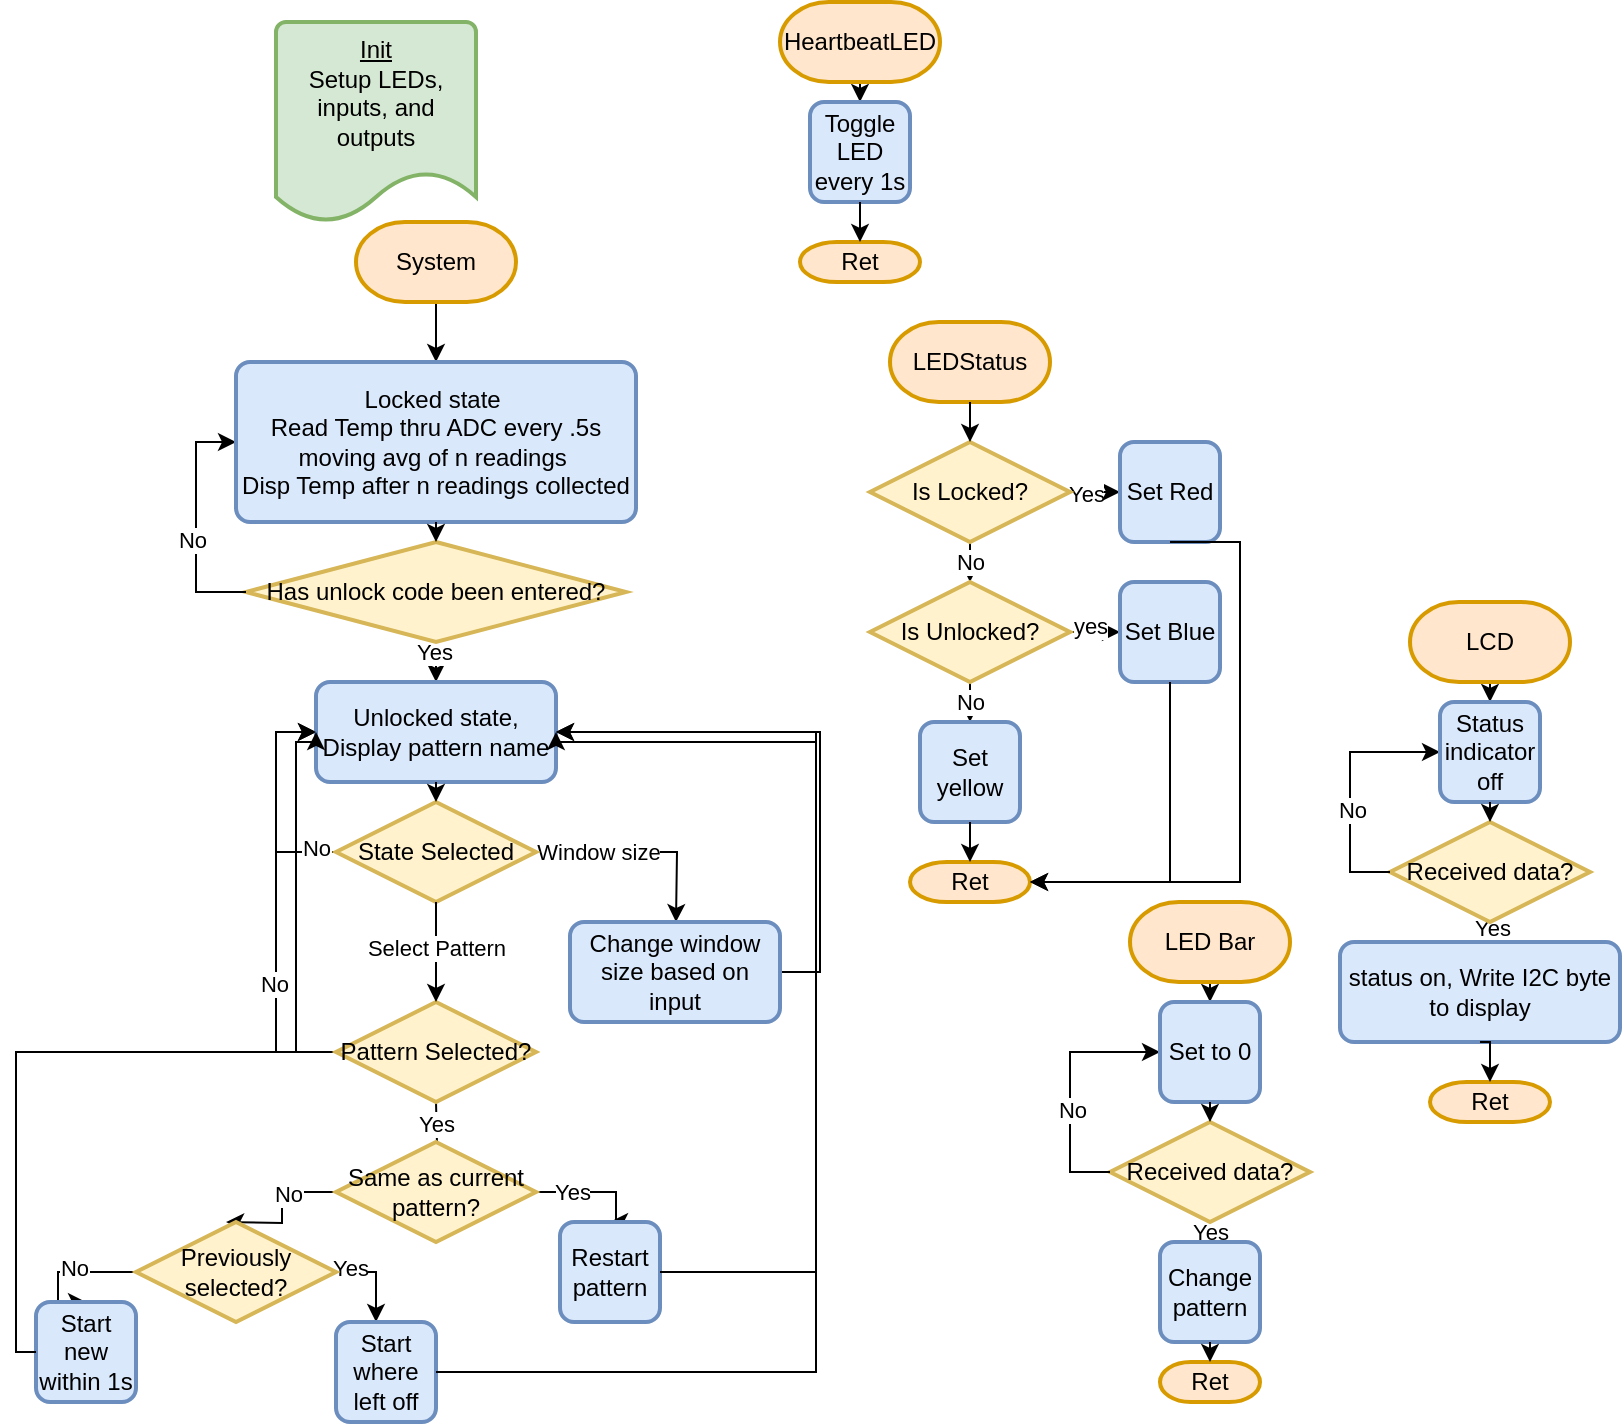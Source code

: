 <mxfile version="26.2.2" pages="3">
  <diagram name="Flowchart" id="kxjl5id5-m8b6Ig4ZeQ7">
    <mxGraphModel dx="954" dy="612" grid="1" gridSize="10" guides="1" tooltips="1" connect="1" arrows="1" fold="1" page="1" pageScale="1" pageWidth="850" pageHeight="1100" math="0" shadow="0">
      <root>
        <mxCell id="0" />
        <mxCell id="1" parent="0" />
        <mxCell id="ZshORXcRM0CLrv4FuOSH-1" value="&lt;u&gt;Init&lt;/u&gt;&lt;div&gt;Setup LEDs, inputs, and outputs&lt;/div&gt;&lt;div&gt;&lt;br&gt;&lt;/div&gt;&lt;div&gt;&lt;br&gt;&lt;/div&gt;" style="strokeWidth=2;html=1;shape=mxgraph.flowchart.document2;whiteSpace=wrap;size=0.25;fillColor=#d5e8d4;strokeColor=#82b366;" parent="1" vertex="1">
          <mxGeometry x="140" y="20" width="100" height="100" as="geometry" />
        </mxCell>
        <mxCell id="ZshORXcRM0CLrv4FuOSH-2" style="edgeStyle=orthogonalEdgeStyle;rounded=0;orthogonalLoop=1;jettySize=auto;html=1;exitX=0.5;exitY=1;exitDx=0;exitDy=0;exitPerimeter=0;entryX=0.5;entryY=0;entryDx=0;entryDy=0;" parent="1" source="ZshORXcRM0CLrv4FuOSH-3" target="ZshORXcRM0CLrv4FuOSH-4" edge="1">
          <mxGeometry relative="1" as="geometry" />
        </mxCell>
        <mxCell id="ZshORXcRM0CLrv4FuOSH-3" value="HeartbeatLED" style="strokeWidth=2;html=1;shape=mxgraph.flowchart.terminator;whiteSpace=wrap;fillColor=#ffe6cc;strokeColor=#d79b00;" parent="1" vertex="1">
          <mxGeometry x="392" y="10" width="80" height="40" as="geometry" />
        </mxCell>
        <mxCell id="ZshORXcRM0CLrv4FuOSH-4" value="Toggle LED every 1s" style="rounded=1;whiteSpace=wrap;html=1;absoluteArcSize=1;arcSize=14;strokeWidth=2;fillColor=#dae8fc;strokeColor=#6c8ebf;" parent="1" vertex="1">
          <mxGeometry x="407" y="60" width="50" height="50" as="geometry" />
        </mxCell>
        <mxCell id="ZshORXcRM0CLrv4FuOSH-5" value="Ret" style="strokeWidth=2;html=1;shape=mxgraph.flowchart.terminator;whiteSpace=wrap;fillColor=#ffe6cc;strokeColor=#d79b00;" parent="1" vertex="1">
          <mxGeometry x="402" y="130" width="60" height="20" as="geometry" />
        </mxCell>
        <mxCell id="ZshORXcRM0CLrv4FuOSH-6" style="edgeStyle=orthogonalEdgeStyle;rounded=0;orthogonalLoop=1;jettySize=auto;html=1;exitX=0.5;exitY=1;exitDx=0;exitDy=0;entryX=0.5;entryY=0;entryDx=0;entryDy=0;entryPerimeter=0;" parent="1" source="ZshORXcRM0CLrv4FuOSH-4" target="ZshORXcRM0CLrv4FuOSH-5" edge="1">
          <mxGeometry relative="1" as="geometry" />
        </mxCell>
        <mxCell id="ZshORXcRM0CLrv4FuOSH-7" style="edgeStyle=orthogonalEdgeStyle;rounded=0;orthogonalLoop=1;jettySize=auto;html=1;exitX=0.5;exitY=1;exitDx=0;exitDy=0;exitPerimeter=0;entryX=0.5;entryY=0;entryDx=0;entryDy=0;" parent="1" source="ZshORXcRM0CLrv4FuOSH-8" target="ZshORXcRM0CLrv4FuOSH-14" edge="1">
          <mxGeometry relative="1" as="geometry" />
        </mxCell>
        <mxCell id="ZshORXcRM0CLrv4FuOSH-8" value="System" style="strokeWidth=2;html=1;shape=mxgraph.flowchart.terminator;whiteSpace=wrap;fillColor=#ffe6cc;strokeColor=#d79b00;" parent="1" vertex="1">
          <mxGeometry x="180" y="120" width="80" height="40" as="geometry" />
        </mxCell>
        <mxCell id="ZshORXcRM0CLrv4FuOSH-9" style="edgeStyle=orthogonalEdgeStyle;rounded=0;orthogonalLoop=1;jettySize=auto;html=1;exitX=0.5;exitY=1;exitDx=0;exitDy=0;exitPerimeter=0;entryX=0.5;entryY=0;entryDx=0;entryDy=0;" parent="1" source="ZshORXcRM0CLrv4FuOSH-11" target="ZshORXcRM0CLrv4FuOSH-38" edge="1">
          <mxGeometry relative="1" as="geometry" />
        </mxCell>
        <mxCell id="ZshORXcRM0CLrv4FuOSH-10" value="Yes" style="edgeLabel;html=1;align=center;verticalAlign=middle;resizable=0;points=[];" parent="ZshORXcRM0CLrv4FuOSH-9" connectable="0" vertex="1">
          <mxGeometry x="-0.5" y="-1" relative="1" as="geometry">
            <mxPoint as="offset" />
          </mxGeometry>
        </mxCell>
        <mxCell id="ZshORXcRM0CLrv4FuOSH-11" value="Has unlock code been entered?" style="strokeWidth=2;html=1;shape=mxgraph.flowchart.decision;whiteSpace=wrap;fillColor=#fff2cc;strokeColor=#d6b656;" parent="1" vertex="1">
          <mxGeometry x="125" y="280" width="190" height="50" as="geometry" />
        </mxCell>
        <mxCell id="ZshORXcRM0CLrv4FuOSH-12" style="edgeStyle=orthogonalEdgeStyle;rounded=0;orthogonalLoop=1;jettySize=auto;html=1;exitX=0;exitY=0.5;exitDx=0;exitDy=0;exitPerimeter=0;entryX=0;entryY=0.5;entryDx=0;entryDy=0;" parent="1" source="ZshORXcRM0CLrv4FuOSH-11" target="ZshORXcRM0CLrv4FuOSH-14" edge="1">
          <mxGeometry relative="1" as="geometry" />
        </mxCell>
        <mxCell id="ZshORXcRM0CLrv4FuOSH-13" value="No" style="edgeLabel;html=1;align=center;verticalAlign=middle;resizable=0;points=[];" parent="ZshORXcRM0CLrv4FuOSH-12" connectable="0" vertex="1">
          <mxGeometry x="-0.138" y="2" relative="1" as="geometry">
            <mxPoint as="offset" />
          </mxGeometry>
        </mxCell>
        <mxCell id="ZshORXcRM0CLrv4FuOSH-14" value="Locked state&amp;nbsp;&lt;div&gt;Read Temp thru ADC every .5s&lt;/div&gt;&lt;div&gt;moving avg of n readings&amp;nbsp;&lt;/div&gt;&lt;div&gt;Disp Temp after n readings collected&lt;/div&gt;" style="rounded=1;whiteSpace=wrap;html=1;absoluteArcSize=1;arcSize=14;strokeWidth=2;fillColor=#dae8fc;strokeColor=#6c8ebf;" parent="1" vertex="1">
          <mxGeometry x="120" y="190" width="200" height="80" as="geometry" />
        </mxCell>
        <mxCell id="ZshORXcRM0CLrv4FuOSH-15" style="edgeStyle=orthogonalEdgeStyle;rounded=0;orthogonalLoop=1;jettySize=auto;html=1;exitX=0.5;exitY=1;exitDx=0;exitDy=0;entryX=0.5;entryY=0;entryDx=0;entryDy=0;entryPerimeter=0;" parent="1" source="ZshORXcRM0CLrv4FuOSH-14" target="ZshORXcRM0CLrv4FuOSH-11" edge="1">
          <mxGeometry relative="1" as="geometry" />
        </mxCell>
        <mxCell id="ZshORXcRM0CLrv4FuOSH-16" value="LEDStatus" style="strokeWidth=2;html=1;shape=mxgraph.flowchart.terminator;whiteSpace=wrap;fillColor=#ffe6cc;strokeColor=#d79b00;" parent="1" vertex="1">
          <mxGeometry x="447" y="170" width="80" height="40" as="geometry" />
        </mxCell>
        <mxCell id="ZshORXcRM0CLrv4FuOSH-17" value="No" style="edgeStyle=orthogonalEdgeStyle;rounded=0;orthogonalLoop=1;jettySize=auto;html=1;" parent="1" source="ZshORXcRM0CLrv4FuOSH-20" target="ZshORXcRM0CLrv4FuOSH-25" edge="1">
          <mxGeometry relative="1" as="geometry" />
        </mxCell>
        <mxCell id="ZshORXcRM0CLrv4FuOSH-18" style="edgeStyle=orthogonalEdgeStyle;rounded=0;orthogonalLoop=1;jettySize=auto;html=1;exitX=1;exitY=0.5;exitDx=0;exitDy=0;exitPerimeter=0;entryX=0;entryY=0.5;entryDx=0;entryDy=0;" parent="1" source="ZshORXcRM0CLrv4FuOSH-20" target="ZshORXcRM0CLrv4FuOSH-26" edge="1">
          <mxGeometry relative="1" as="geometry" />
        </mxCell>
        <mxCell id="ZshORXcRM0CLrv4FuOSH-19" value="Yes" style="edgeLabel;html=1;align=center;verticalAlign=middle;resizable=0;points=[];" parent="ZshORXcRM0CLrv4FuOSH-18" connectable="0" vertex="1">
          <mxGeometry x="-0.36" y="-1" relative="1" as="geometry">
            <mxPoint as="offset" />
          </mxGeometry>
        </mxCell>
        <mxCell id="ZshORXcRM0CLrv4FuOSH-20" value="Is Locked?" style="strokeWidth=2;html=1;shape=mxgraph.flowchart.decision;whiteSpace=wrap;fillColor=#fff2cc;strokeColor=#d6b656;" parent="1" vertex="1">
          <mxGeometry x="437" y="230" width="100" height="50" as="geometry" />
        </mxCell>
        <mxCell id="ZshORXcRM0CLrv4FuOSH-21" value="" style="edgeStyle=orthogonalEdgeStyle;rounded=0;orthogonalLoop=1;jettySize=auto;html=1;" parent="1" source="ZshORXcRM0CLrv4FuOSH-25" edge="1">
          <mxGeometry relative="1" as="geometry">
            <mxPoint x="487" y="370" as="targetPoint" />
          </mxGeometry>
        </mxCell>
        <mxCell id="ZshORXcRM0CLrv4FuOSH-22" value="No" style="edgeLabel;html=1;align=center;verticalAlign=middle;resizable=0;points=[];" parent="ZshORXcRM0CLrv4FuOSH-21" connectable="0" vertex="1">
          <mxGeometry x="-0.075" relative="1" as="geometry">
            <mxPoint as="offset" />
          </mxGeometry>
        </mxCell>
        <mxCell id="ZshORXcRM0CLrv4FuOSH-23" style="edgeStyle=orthogonalEdgeStyle;rounded=0;orthogonalLoop=1;jettySize=auto;html=1;exitX=1;exitY=0.5;exitDx=0;exitDy=0;exitPerimeter=0;entryX=0;entryY=0.5;entryDx=0;entryDy=0;" parent="1" source="ZshORXcRM0CLrv4FuOSH-25" target="ZshORXcRM0CLrv4FuOSH-27" edge="1">
          <mxGeometry relative="1" as="geometry" />
        </mxCell>
        <mxCell id="ZshORXcRM0CLrv4FuOSH-24" value="yes" style="edgeLabel;html=1;align=center;verticalAlign=middle;resizable=0;points=[];" parent="ZshORXcRM0CLrv4FuOSH-23" connectable="0" vertex="1">
          <mxGeometry x="-0.2" y="3" relative="1" as="geometry">
            <mxPoint as="offset" />
          </mxGeometry>
        </mxCell>
        <mxCell id="ZshORXcRM0CLrv4FuOSH-25" value="Is Unlocked?" style="strokeWidth=2;html=1;shape=mxgraph.flowchart.decision;whiteSpace=wrap;fillColor=#fff2cc;strokeColor=#d6b656;" parent="1" vertex="1">
          <mxGeometry x="437" y="300" width="100" height="50" as="geometry" />
        </mxCell>
        <mxCell id="ZshORXcRM0CLrv4FuOSH-26" value="Set Red" style="rounded=1;whiteSpace=wrap;html=1;absoluteArcSize=1;arcSize=14;strokeWidth=2;fillColor=#dae8fc;strokeColor=#6c8ebf;" parent="1" vertex="1">
          <mxGeometry x="562" y="230" width="50" height="50" as="geometry" />
        </mxCell>
        <mxCell id="ZshORXcRM0CLrv4FuOSH-27" value="Set Blue" style="rounded=1;whiteSpace=wrap;html=1;absoluteArcSize=1;arcSize=14;strokeWidth=2;fillColor=#dae8fc;strokeColor=#6c8ebf;" parent="1" vertex="1">
          <mxGeometry x="562" y="300" width="50" height="50" as="geometry" />
        </mxCell>
        <mxCell id="ZshORXcRM0CLrv4FuOSH-28" value="Set yellow" style="rounded=1;whiteSpace=wrap;html=1;absoluteArcSize=1;arcSize=14;strokeWidth=2;fillColor=#dae8fc;strokeColor=#6c8ebf;" parent="1" vertex="1">
          <mxGeometry x="462" y="370" width="50" height="50" as="geometry" />
        </mxCell>
        <mxCell id="ZshORXcRM0CLrv4FuOSH-29" value="Ret" style="strokeWidth=2;html=1;shape=mxgraph.flowchart.terminator;whiteSpace=wrap;fillColor=#ffe6cc;strokeColor=#d79b00;" parent="1" vertex="1">
          <mxGeometry x="457" y="440" width="60" height="20" as="geometry" />
        </mxCell>
        <mxCell id="ZshORXcRM0CLrv4FuOSH-31" style="edgeStyle=orthogonalEdgeStyle;rounded=0;orthogonalLoop=1;jettySize=auto;html=1;exitX=0.5;exitY=1;exitDx=0;exitDy=0;entryX=1;entryY=0.5;entryDx=0;entryDy=0;entryPerimeter=0;" parent="1" source="ZshORXcRM0CLrv4FuOSH-27" target="ZshORXcRM0CLrv4FuOSH-29" edge="1">
          <mxGeometry relative="1" as="geometry" />
        </mxCell>
        <mxCell id="ZshORXcRM0CLrv4FuOSH-32" style="edgeStyle=orthogonalEdgeStyle;rounded=0;orthogonalLoop=1;jettySize=auto;html=1;exitX=0.5;exitY=1;exitDx=0;exitDy=0;entryX=1;entryY=0.5;entryDx=0;entryDy=0;entryPerimeter=0;" parent="1" source="ZshORXcRM0CLrv4FuOSH-26" target="ZshORXcRM0CLrv4FuOSH-29" edge="1">
          <mxGeometry relative="1" as="geometry">
            <Array as="points">
              <mxPoint x="622" y="280" />
              <mxPoint x="622" y="450" />
            </Array>
          </mxGeometry>
        </mxCell>
        <mxCell id="ZshORXcRM0CLrv4FuOSH-33" style="edgeStyle=orthogonalEdgeStyle;rounded=0;orthogonalLoop=1;jettySize=auto;html=1;exitX=0.5;exitY=1;exitDx=0;exitDy=0;exitPerimeter=0;entryX=0.5;entryY=0;entryDx=0;entryDy=0;entryPerimeter=0;" parent="1" source="ZshORXcRM0CLrv4FuOSH-16" target="ZshORXcRM0CLrv4FuOSH-20" edge="1">
          <mxGeometry relative="1" as="geometry" />
        </mxCell>
        <mxCell id="ZshORXcRM0CLrv4FuOSH-34" style="edgeStyle=orthogonalEdgeStyle;rounded=0;orthogonalLoop=1;jettySize=auto;html=1;exitX=0;exitY=0.5;exitDx=0;exitDy=0;exitPerimeter=0;entryX=0;entryY=0.5;entryDx=0;entryDy=0;" parent="1" source="ZshORXcRM0CLrv4FuOSH-37" target="ZshORXcRM0CLrv4FuOSH-38" edge="1">
          <mxGeometry relative="1" as="geometry" />
        </mxCell>
        <mxCell id="ZshORXcRM0CLrv4FuOSH-35" value="No" style="edgeLabel;html=1;align=center;verticalAlign=middle;resizable=0;points=[];" parent="ZshORXcRM0CLrv4FuOSH-34" connectable="0" vertex="1">
          <mxGeometry x="-0.392" y="1" relative="1" as="geometry">
            <mxPoint as="offset" />
          </mxGeometry>
        </mxCell>
        <mxCell id="ZshORXcRM0CLrv4FuOSH-36" value="Yes" style="edgeStyle=orthogonalEdgeStyle;rounded=0;orthogonalLoop=1;jettySize=auto;html=1;" parent="1" target="ZshORXcRM0CLrv4FuOSH-44" edge="1">
          <mxGeometry relative="1" as="geometry">
            <mxPoint x="220" y="560" as="sourcePoint" />
          </mxGeometry>
        </mxCell>
        <mxCell id="ZshORXcRM0CLrv4FuOSH-37" value="Pattern Selected?" style="strokeWidth=2;html=1;shape=mxgraph.flowchart.decision;whiteSpace=wrap;fillColor=#fff2cc;strokeColor=#d6b656;" parent="1" vertex="1">
          <mxGeometry x="170" y="510" width="100" height="50" as="geometry" />
        </mxCell>
        <mxCell id="ZshORXcRM0CLrv4FuOSH-38" value="Unlocked state, Display pattern name" style="rounded=1;whiteSpace=wrap;html=1;absoluteArcSize=1;arcSize=14;strokeWidth=2;fillColor=#dae8fc;strokeColor=#6c8ebf;" parent="1" vertex="1">
          <mxGeometry x="160" y="350" width="120" height="50" as="geometry" />
        </mxCell>
        <mxCell id="ZshORXcRM0CLrv4FuOSH-40" style="edgeStyle=orthogonalEdgeStyle;rounded=0;orthogonalLoop=1;jettySize=auto;html=1;exitX=0;exitY=0.5;exitDx=0;exitDy=0;exitPerimeter=0;entryX=0.5;entryY=0;entryDx=0;entryDy=0;" parent="1" source="ZshORXcRM0CLrv4FuOSH-44" edge="1">
          <mxGeometry relative="1" as="geometry">
            <mxPoint x="115" y="620" as="targetPoint" />
          </mxGeometry>
        </mxCell>
        <mxCell id="ZshORXcRM0CLrv4FuOSH-41" value="No" style="edgeLabel;html=1;align=center;verticalAlign=middle;resizable=0;points=[];" parent="ZshORXcRM0CLrv4FuOSH-40" connectable="0" vertex="1">
          <mxGeometry x="-0.314" y="1" relative="1" as="geometry">
            <mxPoint as="offset" />
          </mxGeometry>
        </mxCell>
        <mxCell id="ZshORXcRM0CLrv4FuOSH-42" style="edgeStyle=orthogonalEdgeStyle;rounded=0;orthogonalLoop=1;jettySize=auto;html=1;exitX=1;exitY=0.5;exitDx=0;exitDy=0;exitPerimeter=0;entryX=0.5;entryY=0;entryDx=0;entryDy=0;" parent="1" source="ZshORXcRM0CLrv4FuOSH-44" target="ZshORXcRM0CLrv4FuOSH-52" edge="1">
          <mxGeometry relative="1" as="geometry">
            <mxPoint x="310" y="620" as="targetPoint" />
            <Array as="points">
              <mxPoint x="310" y="605" />
              <mxPoint x="310" y="620" />
            </Array>
          </mxGeometry>
        </mxCell>
        <mxCell id="ZshORXcRM0CLrv4FuOSH-43" value="Yes" style="edgeLabel;html=1;align=center;verticalAlign=middle;resizable=0;points=[];" parent="ZshORXcRM0CLrv4FuOSH-42" connectable="0" vertex="1">
          <mxGeometry x="-0.4" relative="1" as="geometry">
            <mxPoint as="offset" />
          </mxGeometry>
        </mxCell>
        <mxCell id="ZshORXcRM0CLrv4FuOSH-44" value="Same as current pattern?" style="strokeWidth=2;html=1;shape=mxgraph.flowchart.decision;whiteSpace=wrap;fillColor=#fff2cc;strokeColor=#d6b656;" parent="1" vertex="1">
          <mxGeometry x="170" y="580" width="100" height="50" as="geometry" />
        </mxCell>
        <mxCell id="ZshORXcRM0CLrv4FuOSH-45" style="edgeStyle=orthogonalEdgeStyle;rounded=0;orthogonalLoop=1;jettySize=auto;html=1;exitX=0;exitY=0.5;exitDx=0;exitDy=0;exitPerimeter=0;entryX=0.5;entryY=0;entryDx=0;entryDy=0;" parent="1" source="ZshORXcRM0CLrv4FuOSH-49" target="ZshORXcRM0CLrv4FuOSH-50" edge="1">
          <mxGeometry relative="1" as="geometry">
            <mxPoint x="30" y="750" as="targetPoint" />
            <Array as="points">
              <mxPoint x="31" y="645" />
              <mxPoint x="31" y="660" />
            </Array>
          </mxGeometry>
        </mxCell>
        <mxCell id="ZshORXcRM0CLrv4FuOSH-46" value="No" style="edgeLabel;html=1;align=center;verticalAlign=middle;resizable=0;points=[];" parent="ZshORXcRM0CLrv4FuOSH-45" connectable="0" vertex="1">
          <mxGeometry x="-0.079" y="-2" relative="1" as="geometry">
            <mxPoint as="offset" />
          </mxGeometry>
        </mxCell>
        <mxCell id="ZshORXcRM0CLrv4FuOSH-47" style="edgeStyle=orthogonalEdgeStyle;rounded=0;orthogonalLoop=1;jettySize=auto;html=1;exitX=1;exitY=0.5;exitDx=0;exitDy=0;exitPerimeter=0;" parent="1" source="ZshORXcRM0CLrv4FuOSH-49" edge="1">
          <mxGeometry relative="1" as="geometry">
            <mxPoint x="190" y="670" as="targetPoint" />
          </mxGeometry>
        </mxCell>
        <mxCell id="ZshORXcRM0CLrv4FuOSH-48" value="Yes" style="edgeLabel;html=1;align=center;verticalAlign=middle;resizable=0;points=[];" parent="ZshORXcRM0CLrv4FuOSH-47" connectable="0" vertex="1">
          <mxGeometry x="-0.689" y="2" relative="1" as="geometry">
            <mxPoint as="offset" />
          </mxGeometry>
        </mxCell>
        <mxCell id="ZshORXcRM0CLrv4FuOSH-49" value="Previously selected?" style="strokeWidth=2;html=1;shape=mxgraph.flowchart.decision;whiteSpace=wrap;fillColor=#fff2cc;strokeColor=#d6b656;" parent="1" vertex="1">
          <mxGeometry x="70" y="620" width="100" height="50" as="geometry" />
        </mxCell>
        <mxCell id="ZshORXcRM0CLrv4FuOSH-50" value="Start new within 1s" style="rounded=1;whiteSpace=wrap;html=1;absoluteArcSize=1;arcSize=14;strokeWidth=2;fillColor=#dae8fc;strokeColor=#6c8ebf;" parent="1" vertex="1">
          <mxGeometry x="20" y="660" width="50" height="50" as="geometry" />
        </mxCell>
        <mxCell id="ZshORXcRM0CLrv4FuOSH-51" value="Start where left off" style="rounded=1;whiteSpace=wrap;html=1;absoluteArcSize=1;arcSize=14;strokeWidth=2;fillColor=#dae8fc;strokeColor=#6c8ebf;" parent="1" vertex="1">
          <mxGeometry x="170" y="670" width="50" height="50" as="geometry" />
        </mxCell>
        <mxCell id="ZshORXcRM0CLrv4FuOSH-52" value="Restart pattern" style="rounded=1;whiteSpace=wrap;html=1;absoluteArcSize=1;arcSize=14;strokeWidth=2;fillColor=#dae8fc;strokeColor=#6c8ebf;" parent="1" vertex="1">
          <mxGeometry x="282" y="620" width="50" height="50" as="geometry" />
        </mxCell>
        <mxCell id="ZshORXcRM0CLrv4FuOSH-56" style="edgeStyle=orthogonalEdgeStyle;rounded=0;orthogonalLoop=1;jettySize=auto;html=1;exitX=1;exitY=0.5;exitDx=0;exitDy=0;entryX=1;entryY=0.5;entryDx=0;entryDy=0;" parent="1" source="ZshORXcRM0CLrv4FuOSH-52" target="ZshORXcRM0CLrv4FuOSH-38" edge="1">
          <mxGeometry relative="1" as="geometry">
            <Array as="points">
              <mxPoint x="410" y="645" />
              <mxPoint x="410" y="375" />
            </Array>
          </mxGeometry>
        </mxCell>
        <mxCell id="ZshORXcRM0CLrv4FuOSH-57" style="edgeStyle=orthogonalEdgeStyle;rounded=0;orthogonalLoop=1;jettySize=auto;html=1;exitX=0;exitY=0.5;exitDx=0;exitDy=0;entryX=0;entryY=0.5;entryDx=0;entryDy=0;" parent="1" source="ZshORXcRM0CLrv4FuOSH-50" target="ZshORXcRM0CLrv4FuOSH-38" edge="1">
          <mxGeometry relative="1" as="geometry">
            <Array as="points">
              <mxPoint x="10" y="685" />
              <mxPoint x="10" y="535" />
              <mxPoint x="150" y="535" />
              <mxPoint x="150" y="380" />
              <mxPoint x="160" y="380" />
            </Array>
            <mxPoint x="190" y="380" as="targetPoint" />
          </mxGeometry>
        </mxCell>
        <mxCell id="ZshORXcRM0CLrv4FuOSH-58" style="edgeStyle=orthogonalEdgeStyle;rounded=0;orthogonalLoop=1;jettySize=auto;html=1;exitX=1;exitY=0.5;exitDx=0;exitDy=0;entryX=1;entryY=0.5;entryDx=0;entryDy=0;" parent="1" source="ZshORXcRM0CLrv4FuOSH-51" target="ZshORXcRM0CLrv4FuOSH-38" edge="1">
          <mxGeometry relative="1" as="geometry">
            <Array as="points">
              <mxPoint x="410" y="695" />
              <mxPoint x="410" y="380" />
              <mxPoint x="280" y="380" />
            </Array>
            <mxPoint x="250" y="380" as="targetPoint" />
          </mxGeometry>
        </mxCell>
        <mxCell id="ZshORXcRM0CLrv4FuOSH-73" style="edgeStyle=orthogonalEdgeStyle;rounded=0;orthogonalLoop=1;jettySize=auto;html=1;exitX=0.5;exitY=1;exitDx=0;exitDy=0;exitPerimeter=0;entryX=0.5;entryY=0;entryDx=0;entryDy=0;" parent="1" source="ZshORXcRM0CLrv4FuOSH-68" target="ZshORXcRM0CLrv4FuOSH-72" edge="1">
          <mxGeometry relative="1" as="geometry" />
        </mxCell>
        <mxCell id="ZshORXcRM0CLrv4FuOSH-68" value="LCD" style="strokeWidth=2;html=1;shape=mxgraph.flowchart.terminator;whiteSpace=wrap;fillColor=#ffe6cc;strokeColor=#d79b00;" parent="1" vertex="1">
          <mxGeometry x="707" y="310" width="80" height="40" as="geometry" />
        </mxCell>
        <mxCell id="ZshORXcRM0CLrv4FuOSH-76" style="edgeStyle=orthogonalEdgeStyle;rounded=0;orthogonalLoop=1;jettySize=auto;html=1;exitX=0.5;exitY=1;exitDx=0;exitDy=0;exitPerimeter=0;" parent="1" source="ZshORXcRM0CLrv4FuOSH-69" edge="1">
          <mxGeometry relative="1" as="geometry">
            <mxPoint x="747" y="480" as="targetPoint" />
          </mxGeometry>
        </mxCell>
        <mxCell id="ZshORXcRM0CLrv4FuOSH-91" value="Yes" style="edgeLabel;html=1;align=center;verticalAlign=middle;resizable=0;points=[];" parent="ZshORXcRM0CLrv4FuOSH-76" connectable="0" vertex="1">
          <mxGeometry x="-0.4" y="1" relative="1" as="geometry">
            <mxPoint as="offset" />
          </mxGeometry>
        </mxCell>
        <mxCell id="ZshORXcRM0CLrv4FuOSH-69" value="Received data?" style="strokeWidth=2;html=1;shape=mxgraph.flowchart.decision;whiteSpace=wrap;fillColor=#fff2cc;strokeColor=#d6b656;" parent="1" vertex="1">
          <mxGeometry x="697" y="420" width="100" height="50" as="geometry" />
        </mxCell>
        <mxCell id="ZshORXcRM0CLrv4FuOSH-71" style="edgeStyle=orthogonalEdgeStyle;rounded=0;orthogonalLoop=1;jettySize=auto;html=1;exitX=0;exitY=0.5;exitDx=0;exitDy=0;exitPerimeter=0;entryX=0;entryY=0.5;entryDx=0;entryDy=0;" parent="1" source="ZshORXcRM0CLrv4FuOSH-69" target="ZshORXcRM0CLrv4FuOSH-72" edge="1">
          <mxGeometry relative="1" as="geometry" />
        </mxCell>
        <mxCell id="ZshORXcRM0CLrv4FuOSH-75" value="No" style="edgeLabel;html=1;align=center;verticalAlign=middle;resizable=0;points=[];" parent="ZshORXcRM0CLrv4FuOSH-71" connectable="0" vertex="1">
          <mxGeometry x="-0.188" y="-1" relative="1" as="geometry">
            <mxPoint as="offset" />
          </mxGeometry>
        </mxCell>
        <mxCell id="ZshORXcRM0CLrv4FuOSH-72" value="Status indicator off" style="rounded=1;whiteSpace=wrap;html=1;absoluteArcSize=1;arcSize=14;strokeWidth=2;fillColor=#dae8fc;strokeColor=#6c8ebf;" parent="1" vertex="1">
          <mxGeometry x="722" y="360" width="50" height="50" as="geometry" />
        </mxCell>
        <mxCell id="ZshORXcRM0CLrv4FuOSH-74" style="edgeStyle=orthogonalEdgeStyle;rounded=0;orthogonalLoop=1;jettySize=auto;html=1;exitX=0.5;exitY=1;exitDx=0;exitDy=0;entryX=0.5;entryY=0;entryDx=0;entryDy=0;entryPerimeter=0;" parent="1" source="ZshORXcRM0CLrv4FuOSH-72" target="ZshORXcRM0CLrv4FuOSH-69" edge="1">
          <mxGeometry relative="1" as="geometry" />
        </mxCell>
        <mxCell id="ZshORXcRM0CLrv4FuOSH-77" value="status on, Write I2C byte to display" style="rounded=1;whiteSpace=wrap;html=1;absoluteArcSize=1;arcSize=14;strokeWidth=2;fillColor=#dae8fc;strokeColor=#6c8ebf;" parent="1" vertex="1">
          <mxGeometry x="672" y="480" width="140" height="50" as="geometry" />
        </mxCell>
        <mxCell id="ZshORXcRM0CLrv4FuOSH-78" style="edgeStyle=orthogonalEdgeStyle;rounded=0;orthogonalLoop=1;jettySize=auto;html=1;exitX=0.5;exitY=1;exitDx=0;exitDy=0;exitPerimeter=0;entryX=0.5;entryY=0;entryDx=0;entryDy=0;" parent="1" source="ZshORXcRM0CLrv4FuOSH-79" target="ZshORXcRM0CLrv4FuOSH-83" edge="1">
          <mxGeometry relative="1" as="geometry" />
        </mxCell>
        <mxCell id="ZshORXcRM0CLrv4FuOSH-79" value="LED Bar" style="strokeWidth=2;html=1;shape=mxgraph.flowchart.terminator;whiteSpace=wrap;fillColor=#ffe6cc;strokeColor=#d79b00;" parent="1" vertex="1">
          <mxGeometry x="567" y="460" width="80" height="40" as="geometry" />
        </mxCell>
        <mxCell id="ZshORXcRM0CLrv4FuOSH-88" value="Yes" style="edgeStyle=orthogonalEdgeStyle;rounded=0;orthogonalLoop=1;jettySize=auto;html=1;exitX=0.5;exitY=1;exitDx=0;exitDy=0;exitPerimeter=0;entryX=0.5;entryY=0;entryDx=0;entryDy=0;" parent="1" source="ZshORXcRM0CLrv4FuOSH-80" target="ZshORXcRM0CLrv4FuOSH-87" edge="1">
          <mxGeometry relative="1" as="geometry" />
        </mxCell>
        <mxCell id="ZshORXcRM0CLrv4FuOSH-80" value="Received data?" style="strokeWidth=2;html=1;shape=mxgraph.flowchart.decision;whiteSpace=wrap;fillColor=#fff2cc;strokeColor=#d6b656;" parent="1" vertex="1">
          <mxGeometry x="557" y="570" width="100" height="50" as="geometry" />
        </mxCell>
        <mxCell id="ZshORXcRM0CLrv4FuOSH-81" style="edgeStyle=orthogonalEdgeStyle;rounded=0;orthogonalLoop=1;jettySize=auto;html=1;exitX=0;exitY=0.5;exitDx=0;exitDy=0;exitPerimeter=0;entryX=0;entryY=0.5;entryDx=0;entryDy=0;" parent="1" source="ZshORXcRM0CLrv4FuOSH-80" target="ZshORXcRM0CLrv4FuOSH-83" edge="1">
          <mxGeometry relative="1" as="geometry" />
        </mxCell>
        <mxCell id="ZshORXcRM0CLrv4FuOSH-82" value="No" style="edgeLabel;html=1;align=center;verticalAlign=middle;resizable=0;points=[];" parent="ZshORXcRM0CLrv4FuOSH-81" connectable="0" vertex="1">
          <mxGeometry x="-0.188" y="-1" relative="1" as="geometry">
            <mxPoint as="offset" />
          </mxGeometry>
        </mxCell>
        <mxCell id="ZshORXcRM0CLrv4FuOSH-83" value="Set to 0" style="rounded=1;whiteSpace=wrap;html=1;absoluteArcSize=1;arcSize=14;strokeWidth=2;fillColor=#dae8fc;strokeColor=#6c8ebf;" parent="1" vertex="1">
          <mxGeometry x="582" y="510" width="50" height="50" as="geometry" />
        </mxCell>
        <mxCell id="ZshORXcRM0CLrv4FuOSH-84" style="edgeStyle=orthogonalEdgeStyle;rounded=0;orthogonalLoop=1;jettySize=auto;html=1;exitX=0.5;exitY=1;exitDx=0;exitDy=0;entryX=0.5;entryY=0;entryDx=0;entryDy=0;entryPerimeter=0;" parent="1" source="ZshORXcRM0CLrv4FuOSH-83" target="ZshORXcRM0CLrv4FuOSH-80" edge="1">
          <mxGeometry relative="1" as="geometry" />
        </mxCell>
        <mxCell id="ZshORXcRM0CLrv4FuOSH-85" value="Ret" style="strokeWidth=2;html=1;shape=mxgraph.flowchart.terminator;whiteSpace=wrap;fillColor=#ffe6cc;strokeColor=#d79b00;" parent="1" vertex="1">
          <mxGeometry x="717" y="550" width="60" height="20" as="geometry" />
        </mxCell>
        <mxCell id="ZshORXcRM0CLrv4FuOSH-86" style="edgeStyle=orthogonalEdgeStyle;rounded=0;orthogonalLoop=1;jettySize=auto;html=1;exitX=0.5;exitY=1;exitDx=0;exitDy=0;entryX=0.5;entryY=0;entryDx=0;entryDy=0;entryPerimeter=0;" parent="1" source="ZshORXcRM0CLrv4FuOSH-77" target="ZshORXcRM0CLrv4FuOSH-85" edge="1">
          <mxGeometry relative="1" as="geometry" />
        </mxCell>
        <mxCell id="ZshORXcRM0CLrv4FuOSH-87" value="Change pattern" style="rounded=1;whiteSpace=wrap;html=1;absoluteArcSize=1;arcSize=14;strokeWidth=2;fillColor=#dae8fc;strokeColor=#6c8ebf;" parent="1" vertex="1">
          <mxGeometry x="582" y="630" width="50" height="50" as="geometry" />
        </mxCell>
        <mxCell id="ZshORXcRM0CLrv4FuOSH-89" value="Ret" style="strokeWidth=2;html=1;shape=mxgraph.flowchart.terminator;whiteSpace=wrap;fillColor=#ffe6cc;strokeColor=#d79b00;" parent="1" vertex="1">
          <mxGeometry x="582" y="690" width="50" height="20" as="geometry" />
        </mxCell>
        <mxCell id="ZshORXcRM0CLrv4FuOSH-90" style="edgeStyle=orthogonalEdgeStyle;rounded=0;orthogonalLoop=1;jettySize=auto;html=1;exitX=0.5;exitY=1;exitDx=0;exitDy=0;entryX=0.5;entryY=0;entryDx=0;entryDy=0;entryPerimeter=0;" parent="1" source="ZshORXcRM0CLrv4FuOSH-87" target="ZshORXcRM0CLrv4FuOSH-89" edge="1">
          <mxGeometry relative="1" as="geometry" />
        </mxCell>
        <mxCell id="FZcXb__ulZzTSLl4Ool3-3" style="edgeStyle=orthogonalEdgeStyle;rounded=0;orthogonalLoop=1;jettySize=auto;html=1;exitX=0;exitY=0.5;exitDx=0;exitDy=0;exitPerimeter=0;entryX=0;entryY=0.5;entryDx=0;entryDy=0;" edge="1" parent="1" source="FZcXb__ulZzTSLl4Ool3-1" target="ZshORXcRM0CLrv4FuOSH-38">
          <mxGeometry relative="1" as="geometry" />
        </mxCell>
        <mxCell id="FZcXb__ulZzTSLl4Ool3-4" value="No" style="edgeLabel;html=1;align=center;verticalAlign=middle;resizable=0;points=[];" vertex="1" connectable="0" parent="FZcXb__ulZzTSLl4Ool3-3">
          <mxGeometry x="-0.808" y="-2" relative="1" as="geometry">
            <mxPoint as="offset" />
          </mxGeometry>
        </mxCell>
        <mxCell id="FZcXb__ulZzTSLl4Ool3-8" style="edgeStyle=orthogonalEdgeStyle;rounded=0;orthogonalLoop=1;jettySize=auto;html=1;exitX=1;exitY=0.5;exitDx=0;exitDy=0;exitPerimeter=0;" edge="1" parent="1" source="FZcXb__ulZzTSLl4Ool3-1">
          <mxGeometry relative="1" as="geometry">
            <mxPoint x="340" y="470" as="targetPoint" />
          </mxGeometry>
        </mxCell>
        <mxCell id="FZcXb__ulZzTSLl4Ool3-9" value="Window size" style="edgeLabel;html=1;align=center;verticalAlign=middle;resizable=0;points=[];" vertex="1" connectable="0" parent="FZcXb__ulZzTSLl4Ool3-8">
          <mxGeometry x="-0.42" relative="1" as="geometry">
            <mxPoint as="offset" />
          </mxGeometry>
        </mxCell>
        <mxCell id="FZcXb__ulZzTSLl4Ool3-1" value="State Selected" style="strokeWidth=2;html=1;shape=mxgraph.flowchart.decision;whiteSpace=wrap;fillColor=#fff2cc;strokeColor=#d6b656;" vertex="1" parent="1">
          <mxGeometry x="170" y="410" width="100" height="50" as="geometry" />
        </mxCell>
        <mxCell id="FZcXb__ulZzTSLl4Ool3-5" style="edgeStyle=orthogonalEdgeStyle;rounded=0;orthogonalLoop=1;jettySize=auto;html=1;exitX=0.5;exitY=1;exitDx=0;exitDy=0;exitPerimeter=0;entryX=0.5;entryY=0;entryDx=0;entryDy=0;entryPerimeter=0;" edge="1" parent="1" source="FZcXb__ulZzTSLl4Ool3-1" target="ZshORXcRM0CLrv4FuOSH-37">
          <mxGeometry relative="1" as="geometry" />
        </mxCell>
        <mxCell id="FZcXb__ulZzTSLl4Ool3-6" value="Select Pattern" style="edgeLabel;html=1;align=center;verticalAlign=middle;resizable=0;points=[];" vertex="1" connectable="0" parent="FZcXb__ulZzTSLl4Ool3-5">
          <mxGeometry x="-0.08" relative="1" as="geometry">
            <mxPoint as="offset" />
          </mxGeometry>
        </mxCell>
        <mxCell id="FZcXb__ulZzTSLl4Ool3-7" style="edgeStyle=orthogonalEdgeStyle;rounded=0;orthogonalLoop=1;jettySize=auto;html=1;exitX=0.5;exitY=1;exitDx=0;exitDy=0;entryX=0.5;entryY=0;entryDx=0;entryDy=0;entryPerimeter=0;" edge="1" parent="1" source="ZshORXcRM0CLrv4FuOSH-28" target="ZshORXcRM0CLrv4FuOSH-29">
          <mxGeometry relative="1" as="geometry" />
        </mxCell>
        <mxCell id="FZcXb__ulZzTSLl4Ool3-11" style="edgeStyle=orthogonalEdgeStyle;rounded=0;orthogonalLoop=1;jettySize=auto;html=1;exitX=1;exitY=0.5;exitDx=0;exitDy=0;entryX=1;entryY=0.5;entryDx=0;entryDy=0;" edge="1" parent="1" source="FZcXb__ulZzTSLl4Ool3-10" target="ZshORXcRM0CLrv4FuOSH-38">
          <mxGeometry relative="1" as="geometry" />
        </mxCell>
        <mxCell id="FZcXb__ulZzTSLl4Ool3-10" value="Change window size based on input" style="rounded=1;whiteSpace=wrap;html=1;absoluteArcSize=1;arcSize=14;strokeWidth=2;fillColor=#dae8fc;strokeColor=#6c8ebf;" vertex="1" parent="1">
          <mxGeometry x="287" y="470" width="105" height="50" as="geometry" />
        </mxCell>
        <mxCell id="dsF9-9WVsXlP-uOyD3ie-1" style="edgeStyle=orthogonalEdgeStyle;rounded=0;orthogonalLoop=1;jettySize=auto;html=1;exitX=0.5;exitY=1;exitDx=0;exitDy=0;entryX=0.5;entryY=0;entryDx=0;entryDy=0;entryPerimeter=0;" edge="1" parent="1" source="ZshORXcRM0CLrv4FuOSH-38" target="FZcXb__ulZzTSLl4Ool3-1">
          <mxGeometry relative="1" as="geometry" />
        </mxCell>
      </root>
    </mxGraphModel>
  </diagram>
  <diagram id="HrhfT-Jd7uDC1nULp1qv" name="SoftwareArchitecture">
    <mxGraphModel dx="954" dy="612" grid="1" gridSize="10" guides="1" tooltips="1" connect="1" arrows="1" fold="1" page="1" pageScale="1" pageWidth="850" pageHeight="1100" math="0" shadow="0">
      <root>
        <mxCell id="0" />
        <mxCell id="1" parent="0" />
        <mxCell id="3no7fLm4ZvMlY25NVW09-1" value="" style="rounded=0;whiteSpace=wrap;html=1;" parent="1" vertex="1">
          <mxGeometry x="120" y="20" width="620" height="120" as="geometry" />
        </mxCell>
        <mxCell id="3no7fLm4ZvMlY25NVW09-2" value="External Devices" style="rounded=0;whiteSpace=wrap;html=1;strokeColor=none;" parent="1" vertex="1">
          <mxGeometry x="130" y="30" width="110" height="40" as="geometry" />
        </mxCell>
        <mxCell id="3no7fLm4ZvMlY25NVW09-3" value="RGB LED" style="whiteSpace=wrap;html=1;aspect=fixed;" parent="1" vertex="1">
          <mxGeometry x="260" y="50" width="80" height="80" as="geometry" />
        </mxCell>
        <mxCell id="3no7fLm4ZvMlY25NVW09-4" value="LED Bar" style="whiteSpace=wrap;html=1;aspect=fixed;" parent="1" vertex="1">
          <mxGeometry x="380" y="50" width="80" height="80" as="geometry" />
        </mxCell>
        <mxCell id="3no7fLm4ZvMlY25NVW09-5" value="Keypad" style="whiteSpace=wrap;html=1;aspect=fixed;" parent="1" vertex="1">
          <mxGeometry x="520" y="50" width="80" height="80" as="geometry" />
        </mxCell>
        <mxCell id="3no7fLm4ZvMlY25NVW09-6" value="" style="rounded=0;whiteSpace=wrap;html=1;" parent="1" vertex="1">
          <mxGeometry x="120" y="150" width="620" height="120" as="geometry" />
        </mxCell>
        <mxCell id="3no7fLm4ZvMlY25NVW09-7" value="" style="rounded=0;whiteSpace=wrap;html=1;" parent="1" vertex="1">
          <mxGeometry x="120" y="280" width="620" height="120" as="geometry" />
        </mxCell>
        <mxCell id="3no7fLm4ZvMlY25NVW09-8" value="C Code" style="rounded=0;whiteSpace=wrap;html=1;strokeColor=none;" parent="1" vertex="1">
          <mxGeometry x="130" y="160" width="110" height="40" as="geometry" />
        </mxCell>
        <mxCell id="3no7fLm4ZvMlY25NVW09-9" value="Built in Functions" style="rounded=0;whiteSpace=wrap;html=1;strokeColor=none;" parent="1" vertex="1">
          <mxGeometry x="130" y="290" width="110" height="40" as="geometry" />
        </mxCell>
        <mxCell id="3no7fLm4ZvMlY25NVW09-10" style="edgeStyle=orthogonalEdgeStyle;rounded=0;orthogonalLoop=1;jettySize=auto;html=1;exitX=0.5;exitY=1;exitDx=0;exitDy=0;entryX=0.5;entryY=0;entryDx=0;entryDy=0;" parent="1" source="3no7fLm4ZvMlY25NVW09-12" target="3no7fLm4ZvMlY25NVW09-15" edge="1">
          <mxGeometry relative="1" as="geometry" />
        </mxCell>
        <mxCell id="3no7fLm4ZvMlY25NVW09-11" style="edgeStyle=orthogonalEdgeStyle;rounded=0;orthogonalLoop=1;jettySize=auto;html=1;exitX=0.75;exitY=1;exitDx=0;exitDy=0;entryX=0.5;entryY=0;entryDx=0;entryDy=0;" parent="1" source="3no7fLm4ZvMlY25NVW09-12" target="3no7fLm4ZvMlY25NVW09-16" edge="1">
          <mxGeometry relative="1" as="geometry" />
        </mxCell>
        <mxCell id="N6o_xIyNg5YhGX-JptIG-3" style="edgeStyle=orthogonalEdgeStyle;rounded=0;orthogonalLoop=1;jettySize=auto;html=1;exitX=0.25;exitY=1;exitDx=0;exitDy=0;entryX=1;entryY=0.5;entryDx=0;entryDy=0;" parent="1" source="3no7fLm4ZvMlY25NVW09-12" target="N6o_xIyNg5YhGX-JptIG-2" edge="1">
          <mxGeometry relative="1" as="geometry" />
        </mxCell>
        <mxCell id="3no7fLm4ZvMlY25NVW09-12" value="LED Bar" style="whiteSpace=wrap;html=1;aspect=fixed;" parent="1" vertex="1">
          <mxGeometry x="240" y="170" width="80" height="80" as="geometry" />
        </mxCell>
        <mxCell id="3no7fLm4ZvMlY25NVW09-13" style="edgeStyle=orthogonalEdgeStyle;rounded=0;orthogonalLoop=1;jettySize=auto;html=1;exitX=1;exitY=0.5;exitDx=0;exitDy=0;entryX=0.75;entryY=0;entryDx=0;entryDy=0;" parent="1" source="3no7fLm4ZvMlY25NVW09-14" target="3no7fLm4ZvMlY25NVW09-16" edge="1">
          <mxGeometry relative="1" as="geometry" />
        </mxCell>
        <mxCell id="3no7fLm4ZvMlY25NVW09-14" value="Keypad module" style="whiteSpace=wrap;html=1;aspect=fixed;" parent="1" vertex="1">
          <mxGeometry x="380" y="170" width="80" height="80" as="geometry" />
        </mxCell>
        <mxCell id="3no7fLm4ZvMlY25NVW09-15" value="Timers" style="whiteSpace=wrap;html=1;aspect=fixed;" parent="1" vertex="1">
          <mxGeometry x="250" y="300" width="80" height="80" as="geometry" />
        </mxCell>
        <mxCell id="3no7fLm4ZvMlY25NVW09-16" value="GPIO" style="whiteSpace=wrap;html=1;aspect=fixed;" parent="1" vertex="1">
          <mxGeometry x="420" y="300" width="80" height="80" as="geometry" />
        </mxCell>
        <mxCell id="3no7fLm4ZvMlY25NVW09-17" style="edgeStyle=orthogonalEdgeStyle;rounded=0;orthogonalLoop=1;jettySize=auto;html=1;exitX=0.5;exitY=1;exitDx=0;exitDy=0;entryX=0.638;entryY=0.013;entryDx=0;entryDy=0;entryPerimeter=0;" parent="1" source="3no7fLm4ZvMlY25NVW09-3" target="3no7fLm4ZvMlY25NVW09-12" edge="1">
          <mxGeometry relative="1" as="geometry" />
        </mxCell>
        <mxCell id="3no7fLm4ZvMlY25NVW09-18" style="edgeStyle=orthogonalEdgeStyle;rounded=0;orthogonalLoop=1;jettySize=auto;html=1;exitX=0.5;exitY=1;exitDx=0;exitDy=0;entryX=1;entryY=0.25;entryDx=0;entryDy=0;" parent="1" source="3no7fLm4ZvMlY25NVW09-5" target="3no7fLm4ZvMlY25NVW09-14" edge="1">
          <mxGeometry relative="1" as="geometry" />
        </mxCell>
        <mxCell id="3no7fLm4ZvMlY25NVW09-19" style="edgeStyle=orthogonalEdgeStyle;rounded=0;orthogonalLoop=1;jettySize=auto;html=1;exitX=1;exitY=0.5;exitDx=0;exitDy=0;entryX=1;entryY=0.5;entryDx=0;entryDy=0;" parent="1" source="3no7fLm4ZvMlY25NVW09-4" target="3no7fLm4ZvMlY25NVW09-16" edge="1">
          <mxGeometry relative="1" as="geometry">
            <Array as="points">
              <mxPoint x="510" y="90" />
              <mxPoint x="510" y="340" />
            </Array>
          </mxGeometry>
        </mxCell>
        <mxCell id="3no7fLm4ZvMlY25NVW09-20" style="edgeStyle=orthogonalEdgeStyle;rounded=0;orthogonalLoop=1;jettySize=auto;html=1;exitX=0;exitY=0.5;exitDx=0;exitDy=0;entryX=1;entryY=0.5;entryDx=0;entryDy=0;" parent="1" source="3no7fLm4ZvMlY25NVW09-4" target="3no7fLm4ZvMlY25NVW09-15" edge="1">
          <mxGeometry relative="1" as="geometry" />
        </mxCell>
        <mxCell id="N6o_xIyNg5YhGX-JptIG-4" style="edgeStyle=orthogonalEdgeStyle;rounded=0;orthogonalLoop=1;jettySize=auto;html=1;exitX=0.75;exitY=1;exitDx=0;exitDy=0;entryX=0.75;entryY=0;entryDx=0;entryDy=0;" parent="1" source="RaqUghRVePRQVwT9v6kE-1" target="N6o_xIyNg5YhGX-JptIG-2" edge="1">
          <mxGeometry relative="1" as="geometry" />
        </mxCell>
        <mxCell id="RaqUghRVePRQVwT9v6kE-1" value="LCD" style="whiteSpace=wrap;html=1;aspect=fixed;" parent="1" vertex="1">
          <mxGeometry x="150" y="190" width="80" height="80" as="geometry" />
        </mxCell>
        <mxCell id="RaqUghRVePRQVwT9v6kE-2" value="LCD" style="whiteSpace=wrap;html=1;aspect=fixed;" parent="1" vertex="1">
          <mxGeometry x="150" y="60" width="80" height="80" as="geometry" />
        </mxCell>
        <mxCell id="RaqUghRVePRQVwT9v6kE-3" style="edgeStyle=orthogonalEdgeStyle;rounded=0;orthogonalLoop=1;jettySize=auto;html=1;exitX=0.5;exitY=1;exitDx=0;exitDy=0;entryX=0.9;entryY=0.025;entryDx=0;entryDy=0;entryPerimeter=0;" parent="1" source="RaqUghRVePRQVwT9v6kE-2" target="RaqUghRVePRQVwT9v6kE-1" edge="1">
          <mxGeometry relative="1" as="geometry" />
        </mxCell>
        <mxCell id="N6o_xIyNg5YhGX-JptIG-2" value="I2C" style="whiteSpace=wrap;html=1;aspect=fixed;" parent="1" vertex="1">
          <mxGeometry x="160" y="320" width="80" height="80" as="geometry" />
        </mxCell>
        <mxCell id="2Gvx9DCo7mah7uwxLXUs-5" style="edgeStyle=orthogonalEdgeStyle;rounded=0;orthogonalLoop=1;jettySize=auto;html=1;exitX=0.5;exitY=1;exitDx=0;exitDy=0;entryX=0.5;entryY=0;entryDx=0;entryDy=0;" edge="1" parent="1" source="2Gvx9DCo7mah7uwxLXUs-2" target="2Gvx9DCo7mah7uwxLXUs-4">
          <mxGeometry relative="1" as="geometry" />
        </mxCell>
        <mxCell id="2Gvx9DCo7mah7uwxLXUs-2" value="LM19" style="whiteSpace=wrap;html=1;aspect=fixed;" vertex="1" parent="1">
          <mxGeometry x="620" y="50" width="80" height="80" as="geometry" />
        </mxCell>
        <mxCell id="2Gvx9DCo7mah7uwxLXUs-4" value="ADC Module" style="whiteSpace=wrap;html=1;aspect=fixed;" vertex="1" parent="1">
          <mxGeometry x="610" y="170" width="80" height="80" as="geometry" />
        </mxCell>
        <mxCell id="2Gvx9DCo7mah7uwxLXUs-6" style="edgeStyle=orthogonalEdgeStyle;rounded=0;orthogonalLoop=1;jettySize=auto;html=1;exitX=0.5;exitY=1;exitDx=0;exitDy=0;entryX=1.038;entryY=0.675;entryDx=0;entryDy=0;entryPerimeter=0;" edge="1" parent="1" source="2Gvx9DCo7mah7uwxLXUs-4" target="3no7fLm4ZvMlY25NVW09-16">
          <mxGeometry relative="1" as="geometry">
            <Array as="points">
              <mxPoint x="520" y="250" />
              <mxPoint x="520" y="354" />
            </Array>
          </mxGeometry>
        </mxCell>
        <mxCell id="2Gvx9DCo7mah7uwxLXUs-7" value="ADC" style="whiteSpace=wrap;html=1;aspect=fixed;" vertex="1" parent="1">
          <mxGeometry x="600" y="290" width="80" height="80" as="geometry" />
        </mxCell>
        <mxCell id="2Gvx9DCo7mah7uwxLXUs-8" style="edgeStyle=orthogonalEdgeStyle;rounded=0;orthogonalLoop=1;jettySize=auto;html=1;exitX=0.5;exitY=1;exitDx=0;exitDy=0;entryX=0.625;entryY=0;entryDx=0;entryDy=0;entryPerimeter=0;" edge="1" parent="1" source="2Gvx9DCo7mah7uwxLXUs-4" target="2Gvx9DCo7mah7uwxLXUs-7">
          <mxGeometry relative="1" as="geometry" />
        </mxCell>
      </root>
    </mxGraphModel>
  </diagram>
  <diagram id="B3i8QOPOto3OySbgxXx0" name="CircuitDiagram">
    <mxGraphModel dx="948" dy="618" grid="1" gridSize="10" guides="1" tooltips="1" connect="1" arrows="1" fold="1" page="1" pageScale="1" pageWidth="850" pageHeight="1100" math="0" shadow="0">
      <root>
        <mxCell id="0" />
        <mxCell id="1" parent="0" />
        <mxCell id="acM97FZ9tAmfC2CIJFO3-23" value="MSP4302310" style="rounded=0;whiteSpace=wrap;html=1;fillColor=#dae8fc;strokeColor=#6c8ebf;" parent="1" vertex="1">
          <mxGeometry x="503.75" y="249.87" width="100.99" height="140" as="geometry" />
        </mxCell>
        <mxCell id="acM97FZ9tAmfC2CIJFO3-24" value="P1.4" style="rounded=0;whiteSpace=wrap;html=1;" parent="1" vertex="1">
          <mxGeometry x="604.741" y="289.866" width="42.747" height="16.202" as="geometry" />
        </mxCell>
        <mxCell id="acM97FZ9tAmfC2CIJFO3-25" value="P1.5" style="rounded=0;whiteSpace=wrap;html=1;" parent="1" vertex="1">
          <mxGeometry x="604.741" y="309.866" width="42.747" height="16.202" as="geometry" />
        </mxCell>
        <mxCell id="acM97FZ9tAmfC2CIJFO3-26" value="P1.6 (11)" style="rounded=0;whiteSpace=wrap;html=1;" parent="1" vertex="1">
          <mxGeometry x="604.74" y="329.87" width="56.26" height="16.2" as="geometry" />
        </mxCell>
        <mxCell id="acM97FZ9tAmfC2CIJFO3-27" value="P2.0" style="rounded=0;whiteSpace=wrap;html=1;" parent="1" vertex="1">
          <mxGeometry x="604.741" y="369.866" width="42.747" height="16.202" as="geometry" />
        </mxCell>
        <mxCell id="acM97FZ9tAmfC2CIJFO3-28" value="P1.7" style="rounded=0;whiteSpace=wrap;html=1;" parent="1" vertex="1">
          <mxGeometry x="604.741" y="349.866" width="42.747" height="16.202" as="geometry" />
        </mxCell>
        <mxCell id="acM97FZ9tAmfC2CIJFO3-29" value="P1.3 SCL" style="rounded=0;whiteSpace=wrap;html=1;" parent="1" vertex="1">
          <mxGeometry x="604.74" y="273.67" width="59.01" height="16.2" as="geometry" />
        </mxCell>
        <mxCell id="acM97FZ9tAmfC2CIJFO3-30" value="P1.2 SDA" style="rounded=0;whiteSpace=wrap;html=1;" parent="1" vertex="1">
          <mxGeometry x="604.74" y="249.87" width="59.01" height="20" as="geometry" />
        </mxCell>
        <mxCell id="acM97FZ9tAmfC2CIJFO3-31" value="P2.6" style="rounded=0;whiteSpace=wrap;html=1;" parent="1" vertex="1">
          <mxGeometry x="461.001" y="371.766" width="42.747" height="16.202" as="geometry" />
        </mxCell>
        <mxCell id="acM97FZ9tAmfC2CIJFO3-43" style="edgeStyle=orthogonalEdgeStyle;rounded=0;orthogonalLoop=1;jettySize=auto;html=1;exitX=0;exitY=0.5;exitDx=0;exitDy=0;entryX=0.612;entryY=1.033;entryDx=0;entryDy=0;entryPerimeter=0;" parent="1" source="acM97FZ9tAmfC2CIJFO3-32" target="co6FtBFGHsun21sGiuBc-39" edge="1">
          <mxGeometry relative="1" as="geometry">
            <mxPoint x="671" y="414" as="targetPoint" />
            <Array as="points">
              <mxPoint x="451" y="469" />
              <mxPoint x="669" y="469" />
            </Array>
          </mxGeometry>
        </mxCell>
        <mxCell id="acM97FZ9tAmfC2CIJFO3-32" value="P2.7" style="rounded=0;whiteSpace=wrap;html=1;" parent="1" vertex="1">
          <mxGeometry x="461" y="351.77" width="42.75" height="16.2" as="geometry" />
        </mxCell>
        <mxCell id="acM97FZ9tAmfC2CIJFO3-42" style="edgeStyle=orthogonalEdgeStyle;rounded=0;orthogonalLoop=1;jettySize=auto;html=1;exitX=0;exitY=0.25;exitDx=0;exitDy=0;" parent="1" source="acM97FZ9tAmfC2CIJFO3-33" edge="1">
          <mxGeometry relative="1" as="geometry">
            <mxPoint x="671" y="460" as="targetPoint" />
            <Array as="points">
              <mxPoint x="451" y="276" />
              <mxPoint x="451" y="460" />
            </Array>
          </mxGeometry>
        </mxCell>
        <mxCell id="acM97FZ9tAmfC2CIJFO3-33" value="P1.0" style="rounded=0;whiteSpace=wrap;html=1;" parent="1" vertex="1">
          <mxGeometry x="461.001" y="271.766" width="42.747" height="16.202" as="geometry" />
        </mxCell>
        <mxCell id="acM97FZ9tAmfC2CIJFO3-34" value="P1.1" style="rounded=0;whiteSpace=wrap;html=1;" parent="1" vertex="1">
          <mxGeometry x="461.001" y="251.766" width="42.747" height="16.202" as="geometry" />
        </mxCell>
        <mxCell id="co6FtBFGHsun21sGiuBc-1" value="4x4 keypad" style="whiteSpace=wrap;html=1;aspect=fixed;fillColor=#bac8d3;strokeColor=#23445d;" parent="1" vertex="1">
          <mxGeometry x="31" y="152.656" width="110.02" height="110.02" as="geometry" />
        </mxCell>
        <mxCell id="co6FtBFGHsun21sGiuBc-2" value="" style="edgeStyle=orthogonalEdgeStyle;rounded=0;orthogonalLoop=1;jettySize=auto;html=1;endArrow=none;startFill=0;" parent="1" source="co6FtBFGHsun21sGiuBc-4" target="co6FtBFGHsun21sGiuBc-1" edge="1">
          <mxGeometry relative="1" as="geometry">
            <Array as="points">
              <mxPoint x="184.889" y="193.161" />
              <mxPoint x="184.889" y="193.161" />
            </Array>
          </mxGeometry>
        </mxCell>
        <mxCell id="co6FtBFGHsun21sGiuBc-3" value="Row 6" style="edgeLabel;html=1;align=center;verticalAlign=middle;resizable=0;points=[];" parent="co6FtBFGHsun21sGiuBc-2" connectable="0" vertex="1">
          <mxGeometry x="0.16" y="-2" relative="1" as="geometry">
            <mxPoint x="6" y="-8" as="offset" />
          </mxGeometry>
        </mxCell>
        <mxCell id="co6FtBFGHsun21sGiuBc-4" value="P5.2" style="rounded=0;whiteSpace=wrap;html=1;" parent="1" vertex="1">
          <mxGeometry x="227.636" y="185.06" width="42.747" height="16.202" as="geometry" />
        </mxCell>
        <mxCell id="RaWNyUyqiZ0-yxDJ8RY6-4" style="edgeStyle=orthogonalEdgeStyle;rounded=0;orthogonalLoop=1;jettySize=auto;html=1;exitX=0;exitY=0.25;exitDx=0;exitDy=0;" parent="1" source="co6FtBFGHsun21sGiuBc-5" edge="1">
          <mxGeometry relative="1" as="geometry">
            <mxPoint x="210" y="141" as="targetPoint" />
          </mxGeometry>
        </mxCell>
        <mxCell id="co6FtBFGHsun21sGiuBc-5" value="VCC&lt;span style=&quot;caret-color: rgba(0, 0, 0, 0); color: rgba(0, 0, 0, 0); font-family: monospace; font-size: 0px; text-align: start; white-space: nowrap;&quot;&gt;%3CmxGraphModel%3E%3Croot%3E%3CmxCell%20id%3D%220%22%2F%3E%3CmxCell%20id%3D%221%22%20parent%3D%220%22%2F%3E%3CmxCell%20id%3D%222%22%20value%3D%22P5.1%22%20style%3D%22rounded%3D0%3BwhiteSpace%3Dwrap%3Bhtml%3D1%3B%22%20vertex%3D%221%22%20parent%3D%221%22%3E%3CmxGeometry%20x%3D%22310%22%20y%3D%22250%22%20width%3D%2250%22%20height%3D%2220%22%20as%3D%22geometry%22%2F%3E%3C%2FmxCell%3E%3C%2Froot%3E%3C%2FmxGraphModel%3E&lt;/span&gt;" style="rounded=0;whiteSpace=wrap;html=1;" parent="1" vertex="1">
          <mxGeometry x="227.636" y="136.454" width="42.747" height="16.202" as="geometry" />
        </mxCell>
        <mxCell id="co6FtBFGHsun21sGiuBc-6" value="" style="edgeStyle=orthogonalEdgeStyle;rounded=0;orthogonalLoop=1;jettySize=auto;html=1;entryX=1.004;entryY=0.137;entryDx=0;entryDy=0;entryPerimeter=0;endArrow=none;startFill=0;" parent="1" source="co6FtBFGHsun21sGiuBc-8" target="co6FtBFGHsun21sGiuBc-1" edge="1">
          <mxGeometry relative="1" as="geometry" />
        </mxCell>
        <mxCell id="co6FtBFGHsun21sGiuBc-7" value="Row 5" style="edgeLabel;html=1;align=center;verticalAlign=middle;resizable=0;points=[];" parent="co6FtBFGHsun21sGiuBc-6" connectable="0" vertex="1">
          <mxGeometry x="-0.001" y="-1" relative="1" as="geometry">
            <mxPoint x="1" y="-10" as="offset" />
          </mxGeometry>
        </mxCell>
        <mxCell id="co6FtBFGHsun21sGiuBc-8" value="P5.3" style="rounded=0;whiteSpace=wrap;html=1;" parent="1" vertex="1">
          <mxGeometry x="227.636" y="160.757" width="42.747" height="16.202" as="geometry" />
        </mxCell>
        <mxCell id="co6FtBFGHsun21sGiuBc-9" value="" style="edgeStyle=orthogonalEdgeStyle;rounded=0;orthogonalLoop=1;jettySize=auto;html=1;endArrow=none;startFill=0;" parent="1" source="co6FtBFGHsun21sGiuBc-11" target="co6FtBFGHsun21sGiuBc-1" edge="1">
          <mxGeometry relative="1" as="geometry">
            <Array as="points">
              <mxPoint x="184.889" y="217.464" />
              <mxPoint x="184.889" y="217.464" />
            </Array>
          </mxGeometry>
        </mxCell>
        <mxCell id="co6FtBFGHsun21sGiuBc-10" value="Row 7" style="edgeLabel;html=1;align=center;verticalAlign=middle;resizable=0;points=[];" parent="co6FtBFGHsun21sGiuBc-9" connectable="0" vertex="1">
          <mxGeometry x="0.051" relative="1" as="geometry">
            <mxPoint y="-10" as="offset" />
          </mxGeometry>
        </mxCell>
        <mxCell id="co6FtBFGHsun21sGiuBc-11" value="P5.1" style="rounded=0;whiteSpace=wrap;html=1;" parent="1" vertex="1">
          <mxGeometry x="227.636" y="209.363" width="42.747" height="16.202" as="geometry" />
        </mxCell>
        <mxCell id="co6FtBFGHsun21sGiuBc-12" value="" style="edgeStyle=orthogonalEdgeStyle;rounded=0;orthogonalLoop=1;jettySize=auto;html=1;endArrow=none;startFill=0;" parent="1" source="co6FtBFGHsun21sGiuBc-14" target="co6FtBFGHsun21sGiuBc-1" edge="1">
          <mxGeometry relative="1" as="geometry">
            <Array as="points">
              <mxPoint x="193.439" y="241.767" />
              <mxPoint x="193.439" y="241.767" />
            </Array>
          </mxGeometry>
        </mxCell>
        <mxCell id="co6FtBFGHsun21sGiuBc-13" value="Row 8" style="edgeLabel;html=1;align=center;verticalAlign=middle;resizable=0;points=[];" parent="co6FtBFGHsun21sGiuBc-12" connectable="0" vertex="1">
          <mxGeometry x="0.051" y="2" relative="1" as="geometry">
            <mxPoint y="-12" as="offset" />
          </mxGeometry>
        </mxCell>
        <mxCell id="co6FtBFGHsun21sGiuBc-14" value="P5.0" style="rounded=0;whiteSpace=wrap;html=1;" parent="1" vertex="1">
          <mxGeometry x="227.636" y="233.666" width="42.747" height="16.202" as="geometry" />
        </mxCell>
        <mxCell id="co6FtBFGHsun21sGiuBc-15" style="edgeStyle=orthogonalEdgeStyle;rounded=0;orthogonalLoop=1;jettySize=auto;html=1;exitX=0;exitY=0.5;exitDx=0;exitDy=0;entryX=0.75;entryY=1;entryDx=0;entryDy=0;endArrow=none;startFill=0;" parent="1" source="co6FtBFGHsun21sGiuBc-17" target="co6FtBFGHsun21sGiuBc-1" edge="1">
          <mxGeometry relative="1" as="geometry" />
        </mxCell>
        <mxCell id="co6FtBFGHsun21sGiuBc-16" value="Col 3" style="edgeLabel;html=1;align=center;verticalAlign=middle;resizable=0;points=[];" parent="co6FtBFGHsun21sGiuBc-15" connectable="0" vertex="1">
          <mxGeometry x="-0.321" y="1" relative="1" as="geometry">
            <mxPoint x="-10" y="-11" as="offset" />
          </mxGeometry>
        </mxCell>
        <mxCell id="co6FtBFGHsun21sGiuBc-17" value="P2.2" style="rounded=0;whiteSpace=wrap;html=1;" parent="1" vertex="1">
          <mxGeometry x="227.636" y="314.675" width="42.747" height="16.202" as="geometry" />
        </mxCell>
        <mxCell id="co6FtBFGHsun21sGiuBc-18" value="" style="edgeStyle=orthogonalEdgeStyle;rounded=0;orthogonalLoop=1;jettySize=auto;html=1;endArrow=none;startFill=0;" parent="1" source="co6FtBFGHsun21sGiuBc-20" target="co6FtBFGHsun21sGiuBc-1" edge="1">
          <mxGeometry relative="1" as="geometry">
            <Array as="points">
              <mxPoint x="142.142" y="298.473" />
            </Array>
          </mxGeometry>
        </mxCell>
        <mxCell id="co6FtBFGHsun21sGiuBc-19" value="Col 4" style="edgeLabel;html=1;align=center;verticalAlign=middle;resizable=0;points=[];" parent="co6FtBFGHsun21sGiuBc-18" connectable="0" vertex="1">
          <mxGeometry x="-0.085" y="-1" relative="1" as="geometry">
            <mxPoint x="-11" y="-9" as="offset" />
          </mxGeometry>
        </mxCell>
        <mxCell id="co6FtBFGHsun21sGiuBc-20" value="P2.0" style="rounded=0;whiteSpace=wrap;html=1;" parent="1" vertex="1">
          <mxGeometry x="227.636" y="290.372" width="42.747" height="16.202" as="geometry" />
        </mxCell>
        <mxCell id="co6FtBFGHsun21sGiuBc-21" value="Col 1" style="edgeStyle=orthogonalEdgeStyle;rounded=0;orthogonalLoop=1;jettySize=auto;html=1;exitX=0;exitY=0.5;exitDx=0;exitDy=0;entryX=0.5;entryY=1;entryDx=0;entryDy=0;endArrow=none;startFill=0;" parent="1" source="co6FtBFGHsun21sGiuBc-22" target="co6FtBFGHsun21sGiuBc-1" edge="1">
          <mxGeometry x="-0.429" y="-10" relative="1" as="geometry">
            <mxPoint as="offset" />
          </mxGeometry>
        </mxCell>
        <mxCell id="co6FtBFGHsun21sGiuBc-22" value="P2.4" style="rounded=0;whiteSpace=wrap;html=1;" parent="1" vertex="1">
          <mxGeometry x="227.636" y="338.978" width="42.747" height="16.202" as="geometry" />
        </mxCell>
        <mxCell id="co6FtBFGHsun21sGiuBc-23" style="edgeStyle=orthogonalEdgeStyle;rounded=0;orthogonalLoop=1;jettySize=auto;html=1;entryX=0.25;entryY=1;entryDx=0;entryDy=0;endArrow=none;startFill=0;" parent="1" source="co6FtBFGHsun21sGiuBc-25" target="co6FtBFGHsun21sGiuBc-1" edge="1">
          <mxGeometry relative="1" as="geometry" />
        </mxCell>
        <mxCell id="co6FtBFGHsun21sGiuBc-24" value="Col 2" style="edgeLabel;html=1;align=center;verticalAlign=middle;resizable=0;points=[];" parent="co6FtBFGHsun21sGiuBc-23" connectable="0" vertex="1">
          <mxGeometry x="-0.564" y="-2" relative="1" as="geometry">
            <mxPoint x="-2" y="-8" as="offset" />
          </mxGeometry>
        </mxCell>
        <mxCell id="co6FtBFGHsun21sGiuBc-25" value="P2.5" style="rounded=0;whiteSpace=wrap;html=1;" parent="1" vertex="1">
          <mxGeometry x="227.636" y="363.281" width="42.747" height="16.202" as="geometry" />
        </mxCell>
        <mxCell id="co6FtBFGHsun21sGiuBc-26" value="P6.1" style="rounded=0;whiteSpace=wrap;html=1;" parent="1" vertex="1">
          <mxGeometry x="441.371" y="160.757" width="42.747" height="16.202" as="geometry" />
        </mxCell>
        <mxCell id="co6FtBFGHsun21sGiuBc-27" value="P6.0" style="rounded=0;whiteSpace=wrap;html=1;" parent="1" vertex="1">
          <mxGeometry x="441.371" y="136.454" width="42.747" height="16.202" as="geometry" />
        </mxCell>
        <mxCell id="co6FtBFGHsun21sGiuBc-28" value="P6.2" style="rounded=0;whiteSpace=wrap;html=1;" parent="1" vertex="1">
          <mxGeometry x="441.371" y="185.06" width="42.747" height="16.202" as="geometry" />
        </mxCell>
        <mxCell id="co6FtBFGHsun21sGiuBc-29" value="MSP430" style="rounded=0;whiteSpace=wrap;html=1;fillColor=#f8cecc;strokeColor=#b85450;" parent="1" vertex="1">
          <mxGeometry x="270.383" y="128.353" width="170.988" height="299.735" as="geometry" />
        </mxCell>
        <mxCell id="co6FtBFGHsun21sGiuBc-39" value="LED light bar" style="rounded=0;whiteSpace=wrap;html=1;direction=south;fillColor=#f5f5f5;fontColor=#333333;strokeColor=#666666;" parent="1" vertex="1">
          <mxGeometry x="671.001" y="389.869" width="51.296" height="97.211" as="geometry" />
        </mxCell>
        <mxCell id="co6FtBFGHsun21sGiuBc-40" value="" style="group;rotation=-90;" parent="1" connectable="0" vertex="1">
          <mxGeometry x="381.526" y="415.937" width="42.747" height="64.808" as="geometry" />
        </mxCell>
        <mxCell id="co6FtBFGHsun21sGiuBc-41" value="P6.6" style="rounded=0;whiteSpace=wrap;html=1;direction=west;rotation=-90;" parent="co6FtBFGHsun21sGiuBc-40" vertex="1">
          <mxGeometry y="24.303" width="42.747" height="16.202" as="geometry" />
        </mxCell>
        <mxCell id="co6FtBFGHsun21sGiuBc-42" value="P1.0" style="rounded=0;whiteSpace=wrap;html=1;direction=west;rotation=-90;" parent="co6FtBFGHsun21sGiuBc-40" vertex="1">
          <mxGeometry x="-25.648" y="24.303" width="42.747" height="16.202" as="geometry" />
        </mxCell>
        <mxCell id="co6FtBFGHsun21sGiuBc-43" value="GND" style="rounded=0;whiteSpace=wrap;html=1;direction=west;rotation=-90;" parent="co6FtBFGHsun21sGiuBc-40" vertex="1">
          <mxGeometry x="25.648" y="24.303" width="42.747" height="16.202" as="geometry" />
        </mxCell>
        <mxCell id="co6FtBFGHsun21sGiuBc-44" value="" style="verticalLabelPosition=bottom;shadow=0;dashed=0;align=center;html=1;verticalAlign=top;shape=mxgraph.electrical.opto_electronics.led_2;pointerEvents=1;rotation=-30;fillColor=#f8cecc;strokeColor=#b85450;" parent="1" vertex="1">
          <mxGeometry x="552.514" y="120.252" width="42.747" height="24.303" as="geometry" />
        </mxCell>
        <mxCell id="co6FtBFGHsun21sGiuBc-45" value="" style="verticalLabelPosition=bottom;shadow=0;dashed=0;align=center;html=1;verticalAlign=top;shape=mxgraph.electrical.opto_electronics.led_2;pointerEvents=1;rotation=-30;fillColor=#d5e8d4;strokeColor=#82b366;" parent="1" vertex="1">
          <mxGeometry x="561.063" y="145.365" width="42.747" height="24.303" as="geometry" />
        </mxCell>
        <mxCell id="co6FtBFGHsun21sGiuBc-46" value="" style="verticalLabelPosition=bottom;shadow=0;dashed=0;align=center;html=1;verticalAlign=top;shape=mxgraph.electrical.opto_electronics.led_2;pointerEvents=1;rotation=-30;fillColor=#dae8fc;strokeColor=#6c8ebf;" parent="1" vertex="1">
          <mxGeometry x="570.467" y="169.668" width="42.747" height="24.303" as="geometry" />
        </mxCell>
        <mxCell id="co6FtBFGHsun21sGiuBc-47" value="" style="pointerEvents=1;verticalLabelPosition=bottom;shadow=0;dashed=0;align=center;html=1;verticalAlign=top;shape=mxgraph.electrical.resistors.resistor_2;" parent="1" vertex="1">
          <mxGeometry x="484.118" y="140.505" width="34.198" height="8.101" as="geometry" />
        </mxCell>
        <mxCell id="co6FtBFGHsun21sGiuBc-48" value="" style="pointerEvents=1;verticalLabelPosition=bottom;shadow=0;dashed=0;align=center;html=1;verticalAlign=top;shape=mxgraph.electrical.resistors.resistor_2;" parent="1" vertex="1">
          <mxGeometry x="484.118" y="164.808" width="34.198" height="8.101" as="geometry" />
        </mxCell>
        <mxCell id="co6FtBFGHsun21sGiuBc-49" value="" style="edgeStyle=orthogonalEdgeStyle;rounded=0;orthogonalLoop=1;jettySize=auto;html=1;entryX=0;entryY=0.57;entryDx=0;entryDy=0;entryPerimeter=0;endArrow=none;startFill=0;" parent="1" source="co6FtBFGHsun21sGiuBc-50" target="co6FtBFGHsun21sGiuBc-46" edge="1">
          <mxGeometry relative="1" as="geometry" />
        </mxCell>
        <mxCell id="co6FtBFGHsun21sGiuBc-50" value="" style="pointerEvents=1;verticalLabelPosition=bottom;shadow=0;dashed=0;align=center;html=1;verticalAlign=top;shape=mxgraph.electrical.resistors.resistor_2;" parent="1" vertex="1">
          <mxGeometry x="484.118" y="189.11" width="34.198" height="8.101" as="geometry" />
        </mxCell>
        <mxCell id="co6FtBFGHsun21sGiuBc-51" style="edgeStyle=orthogonalEdgeStyle;rounded=0;orthogonalLoop=1;jettySize=auto;html=1;exitX=1;exitY=0.5;exitDx=0;exitDy=0;exitPerimeter=0;entryX=0;entryY=0.57;entryDx=0;entryDy=0;entryPerimeter=0;endArrow=none;startFill=0;" parent="1" source="co6FtBFGHsun21sGiuBc-48" target="co6FtBFGHsun21sGiuBc-45" edge="1">
          <mxGeometry relative="1" as="geometry" />
        </mxCell>
        <mxCell id="co6FtBFGHsun21sGiuBc-52" style="edgeStyle=orthogonalEdgeStyle;rounded=0;orthogonalLoop=1;jettySize=auto;html=1;exitX=1;exitY=0.5;exitDx=0;exitDy=0;exitPerimeter=0;entryX=0;entryY=0.57;entryDx=0;entryDy=0;entryPerimeter=0;endArrow=none;startFill=0;" parent="1" source="co6FtBFGHsun21sGiuBc-47" target="co6FtBFGHsun21sGiuBc-44" edge="1">
          <mxGeometry relative="1" as="geometry" />
        </mxCell>
        <mxCell id="co6FtBFGHsun21sGiuBc-53" value="" style="verticalLabelPosition=bottom;shadow=0;dashed=0;align=center;html=1;verticalAlign=top;shape=mxgraph.electrical.opto_electronics.led_2;pointerEvents=1;rotation=-30;fillColor=#f8cecc;strokeColor=#b85450;" parent="1" vertex="1">
          <mxGeometry x="398.624" y="517.199" width="42.747" height="24.303" as="geometry" />
        </mxCell>
        <mxCell id="co6FtBFGHsun21sGiuBc-56" style="edgeStyle=orthogonalEdgeStyle;rounded=0;orthogonalLoop=1;jettySize=auto;html=1;exitX=1;exitY=0.5;exitDx=0;exitDy=0;entryX=0;entryY=0.57;entryDx=0;entryDy=0;entryPerimeter=0;endArrow=none;startFill=0;" parent="1" source="co6FtBFGHsun21sGiuBc-42" target="co6FtBFGHsun21sGiuBc-53" edge="1">
          <mxGeometry relative="1" as="geometry">
            <Array as="points">
              <mxPoint x="377.251" y="540.692" />
            </Array>
          </mxGeometry>
        </mxCell>
        <mxCell id="co6FtBFGHsun21sGiuBc-57" value="RGB LED&lt;div&gt;&lt;br&gt;&lt;/div&gt;&lt;div&gt;&lt;br&gt;&lt;/div&gt;&lt;div&gt;&lt;br&gt;&lt;/div&gt;&lt;div&gt;&lt;br&gt;&lt;/div&gt;&lt;div&gt;&lt;br&gt;&lt;/div&gt;&lt;div&gt;&lt;br&gt;&lt;/div&gt;&lt;div&gt;&lt;br&gt;&lt;/div&gt;&lt;div&gt;&lt;br&gt;&lt;/div&gt;" style="rounded=0;whiteSpace=wrap;html=1;fillColor=none;align=right;" parent="1" vertex="1">
          <mxGeometry x="542.682" y="100.0" width="98.318" height="109.363" as="geometry" />
        </mxCell>
        <mxCell id="co6FtBFGHsun21sGiuBc-58" style="edgeStyle=orthogonalEdgeStyle;rounded=0;orthogonalLoop=1;jettySize=auto;html=1;exitX=0;exitY=0.5;exitDx=0;exitDy=0;entryX=1;entryY=0.5;entryDx=0;entryDy=0;endArrow=none;startFill=0;" parent="1" source="co6FtBFGHsun21sGiuBc-59" target="co6FtBFGHsun21sGiuBc-43" edge="1">
          <mxGeometry relative="1" as="geometry">
            <mxPoint x="492.668" y="484.795" as="targetPoint" />
            <Array as="points">
              <mxPoint x="612.359" y="476.694" />
              <mxPoint x="428.547" y="476.694" />
            </Array>
          </mxGeometry>
        </mxCell>
        <mxCell id="co6FtBFGHsun21sGiuBc-59" value="Resistor array" style="rounded=0;whiteSpace=wrap;html=1;rotation=-90;" parent="1" vertex="1">
          <mxGeometry x="711.606" y="431.279" width="106.868" height="24.303" as="geometry" />
        </mxCell>
        <mxCell id="co6FtBFGHsun21sGiuBc-67" value="" style="edgeStyle=orthogonalEdgeStyle;rounded=0;orthogonalLoop=1;jettySize=auto;html=1;endArrow=none;startFill=0;exitX=1;exitY=0;exitDx=0;exitDy=0;" parent="1" source="co6FtBFGHsun21sGiuBc-59" edge="1">
          <mxGeometry relative="1" as="geometry">
            <Array as="points" />
            <mxPoint x="807.787" y="392.799" as="sourcePoint" />
            <mxPoint x="723.575" y="392.799" as="targetPoint" />
          </mxGeometry>
        </mxCell>
        <mxCell id="co6FtBFGHsun21sGiuBc-68" value="" style="edgeStyle=orthogonalEdgeStyle;rounded=0;orthogonalLoop=1;jettySize=auto;html=1;endArrow=none;startFill=0;exitX=1;exitY=0;exitDx=0;exitDy=0;" parent="1" edge="1">
          <mxGeometry relative="1" as="geometry">
            <Array as="points" />
            <mxPoint x="751.788" y="400.9" as="sourcePoint" />
            <mxPoint x="723.147" y="400.9" as="targetPoint" />
          </mxGeometry>
        </mxCell>
        <mxCell id="co6FtBFGHsun21sGiuBc-69" value="" style="edgeStyle=orthogonalEdgeStyle;rounded=0;orthogonalLoop=1;jettySize=auto;html=1;endArrow=none;startFill=0;exitX=1;exitY=0;exitDx=0;exitDy=0;" parent="1" edge="1">
          <mxGeometry relative="1" as="geometry">
            <Array as="points" />
            <mxPoint x="751.788" y="409.001" as="sourcePoint" />
            <mxPoint x="723.147" y="409.001" as="targetPoint" />
          </mxGeometry>
        </mxCell>
        <mxCell id="co6FtBFGHsun21sGiuBc-70" value="" style="edgeStyle=orthogonalEdgeStyle;rounded=0;orthogonalLoop=1;jettySize=auto;html=1;endArrow=none;startFill=0;exitX=1;exitY=0;exitDx=0;exitDy=0;" parent="1" edge="1">
          <mxGeometry relative="1" as="geometry">
            <Array as="points" />
            <mxPoint x="751.788" y="417.102" as="sourcePoint" />
            <mxPoint x="723.147" y="417.102" as="targetPoint" />
          </mxGeometry>
        </mxCell>
        <mxCell id="co6FtBFGHsun21sGiuBc-71" value="" style="edgeStyle=orthogonalEdgeStyle;rounded=0;orthogonalLoop=1;jettySize=auto;html=1;endArrow=none;startFill=0;" parent="1" edge="1">
          <mxGeometry relative="1" as="geometry">
            <Array as="points">
              <mxPoint x="723" y="470" />
              <mxPoint x="742" y="470" />
              <mxPoint x="742" y="480" />
            </Array>
            <mxPoint x="723" y="470" as="sourcePoint" />
            <mxPoint x="757.773" y="480.083" as="targetPoint" />
          </mxGeometry>
        </mxCell>
        <mxCell id="co6FtBFGHsun21sGiuBc-72" value="" style="edgeStyle=orthogonalEdgeStyle;rounded=0;orthogonalLoop=1;jettySize=auto;html=1;endArrow=none;startFill=0;exitX=1;exitY=0;exitDx=0;exitDy=0;" parent="1" edge="1">
          <mxGeometry relative="1" as="geometry">
            <Array as="points" />
            <mxPoint x="751.788" y="433.304" as="sourcePoint" />
            <mxPoint x="723.147" y="433.304" as="targetPoint" />
          </mxGeometry>
        </mxCell>
        <mxCell id="co6FtBFGHsun21sGiuBc-73" value="" style="edgeStyle=orthogonalEdgeStyle;rounded=0;orthogonalLoop=1;jettySize=auto;html=1;endArrow=none;startFill=0;exitX=1;exitY=0;exitDx=0;exitDy=0;" parent="1" edge="1">
          <mxGeometry relative="1" as="geometry">
            <Array as="points" />
            <mxPoint x="751.788" y="441.405" as="sourcePoint" />
            <mxPoint x="723.147" y="441.405" as="targetPoint" />
          </mxGeometry>
        </mxCell>
        <mxCell id="co6FtBFGHsun21sGiuBc-74" value="" style="edgeStyle=orthogonalEdgeStyle;rounded=0;orthogonalLoop=1;jettySize=auto;html=1;endArrow=none;startFill=0;exitX=1;exitY=0;exitDx=0;exitDy=0;" parent="1" edge="1">
          <mxGeometry relative="1" as="geometry">
            <Array as="points" />
            <mxPoint x="751.788" y="456.797" as="sourcePoint" />
            <mxPoint x="723.147" y="456.797" as="targetPoint" />
          </mxGeometry>
        </mxCell>
        <mxCell id="acM97FZ9tAmfC2CIJFO3-35" value="" style="ellipse;whiteSpace=wrap;html=1;aspect=fixed;fillColor=#000000;" parent="1" vertex="1">
          <mxGeometry x="506.54" y="251.77" width="8.23" height="8.23" as="geometry" />
        </mxCell>
        <mxCell id="acM97FZ9tAmfC2CIJFO3-38" style="edgeStyle=orthogonalEdgeStyle;rounded=0;orthogonalLoop=1;jettySize=auto;html=1;exitX=1;exitY=0.5;exitDx=0;exitDy=0;entryX=0.5;entryY=0;entryDx=0;entryDy=0;" parent="1" source="acM97FZ9tAmfC2CIJFO3-36" target="acM97FZ9tAmfC2CIJFO3-30" edge="1">
          <mxGeometry relative="1" as="geometry" />
        </mxCell>
        <mxCell id="acM97FZ9tAmfC2CIJFO3-70" style="edgeStyle=orthogonalEdgeStyle;rounded=0;orthogonalLoop=1;jettySize=auto;html=1;exitX=1;exitY=0.25;exitDx=0;exitDy=0;entryX=1;entryY=0.75;entryDx=0;entryDy=0;" parent="1" source="acM97FZ9tAmfC2CIJFO3-36" target="acM97FZ9tAmfC2CIJFO3-60" edge="1">
          <mxGeometry relative="1" as="geometry">
            <Array as="points">
              <mxPoint x="500" y="216" />
              <mxPoint x="781" y="216" />
              <mxPoint x="781" y="585" />
            </Array>
          </mxGeometry>
        </mxCell>
        <mxCell id="acM97FZ9tAmfC2CIJFO3-36" value="P1.2 SDA" style="rounded=0;whiteSpace=wrap;html=1;" parent="1" vertex="1">
          <mxGeometry x="441.37" y="205.56" width="59.01" height="20" as="geometry" />
        </mxCell>
        <mxCell id="acM97FZ9tAmfC2CIJFO3-39" style="edgeStyle=orthogonalEdgeStyle;rounded=0;orthogonalLoop=1;jettySize=auto;html=1;exitX=1;exitY=0.25;exitDx=0;exitDy=0;entryX=1;entryY=0.5;entryDx=0;entryDy=0;" parent="1" source="acM97FZ9tAmfC2CIJFO3-37" target="acM97FZ9tAmfC2CIJFO3-29" edge="1">
          <mxGeometry relative="1" as="geometry" />
        </mxCell>
        <mxCell id="acM97FZ9tAmfC2CIJFO3-71" style="edgeStyle=orthogonalEdgeStyle;rounded=0;orthogonalLoop=1;jettySize=auto;html=1;exitX=1;exitY=0.25;exitDx=0;exitDy=0;entryX=1;entryY=0.5;entryDx=0;entryDy=0;" parent="1" source="acM97FZ9tAmfC2CIJFO3-37" target="acM97FZ9tAmfC2CIJFO3-59" edge="1">
          <mxGeometry relative="1" as="geometry">
            <Array as="points">
              <mxPoint x="791" y="230" />
              <mxPoint x="791" y="602" />
            </Array>
          </mxGeometry>
        </mxCell>
        <mxCell id="acM97FZ9tAmfC2CIJFO3-37" value="P1.3 SCL" style="rounded=0;whiteSpace=wrap;html=1;" parent="1" vertex="1">
          <mxGeometry x="441.37" y="225.56" width="59.01" height="16.2" as="geometry" />
        </mxCell>
        <mxCell id="acM97FZ9tAmfC2CIJFO3-40" value="" style="verticalLabelPosition=bottom;shadow=0;dashed=0;align=center;html=1;verticalAlign=top;shape=mxgraph.electrical.opto_electronics.led_2;pointerEvents=1;rotation=0;fillColor=#f8cecc;strokeColor=#b85450;" parent="1" vertex="1">
          <mxGeometry x="691.004" y="366.069" width="42.747" height="24.303" as="geometry" />
        </mxCell>
        <mxCell id="acM97FZ9tAmfC2CIJFO3-41" style="edgeStyle=orthogonalEdgeStyle;rounded=0;orthogonalLoop=1;jettySize=auto;html=1;exitX=0;exitY=0.25;exitDx=0;exitDy=0;entryX=0.75;entryY=1;entryDx=0;entryDy=0;" parent="1" source="acM97FZ9tAmfC2CIJFO3-34" target="co6FtBFGHsun21sGiuBc-39" edge="1">
          <mxGeometry relative="1" as="geometry">
            <mxPoint x="671" y="400" as="targetPoint" />
            <Array as="points">
              <mxPoint x="451" y="256" />
              <mxPoint x="451" y="455" />
              <mxPoint x="671" y="455" />
            </Array>
          </mxGeometry>
        </mxCell>
        <mxCell id="acM97FZ9tAmfC2CIJFO3-44" style="edgeStyle=orthogonalEdgeStyle;rounded=0;orthogonalLoop=1;jettySize=auto;html=1;exitX=0;exitY=0.5;exitDx=0;exitDy=0;entryX=0.625;entryY=1.033;entryDx=0;entryDy=0;entryPerimeter=0;" parent="1" source="acM97FZ9tAmfC2CIJFO3-31" target="co6FtBFGHsun21sGiuBc-39" edge="1">
          <mxGeometry relative="1" as="geometry">
            <Array as="points">
              <mxPoint x="451" y="380" />
              <mxPoint x="451" y="451" />
            </Array>
          </mxGeometry>
        </mxCell>
        <mxCell id="acM97FZ9tAmfC2CIJFO3-46" style="edgeStyle=orthogonalEdgeStyle;rounded=0;orthogonalLoop=1;jettySize=auto;html=1;exitX=1;exitY=0.5;exitDx=0;exitDy=0;entryX=0.44;entryY=1.007;entryDx=0;entryDy=0;entryPerimeter=0;" parent="1" source="acM97FZ9tAmfC2CIJFO3-28" target="co6FtBFGHsun21sGiuBc-39" edge="1">
          <mxGeometry relative="1" as="geometry">
            <Array as="points">
              <mxPoint x="651" y="358" />
              <mxPoint x="651" y="433" />
            </Array>
          </mxGeometry>
        </mxCell>
        <mxCell id="acM97FZ9tAmfC2CIJFO3-47" style="edgeStyle=orthogonalEdgeStyle;rounded=0;orthogonalLoop=1;jettySize=auto;html=1;exitX=1;exitY=0.5;exitDx=0;exitDy=0;entryX=0.331;entryY=0.994;entryDx=0;entryDy=0;entryPerimeter=0;" parent="1" source="acM97FZ9tAmfC2CIJFO3-26" target="co6FtBFGHsun21sGiuBc-39" edge="1">
          <mxGeometry relative="1" as="geometry" />
        </mxCell>
        <mxCell id="acM97FZ9tAmfC2CIJFO3-48" style="edgeStyle=orthogonalEdgeStyle;rounded=0;orthogonalLoop=1;jettySize=auto;html=1;exitX=1;exitY=0.5;exitDx=0;exitDy=0;entryX=0.193;entryY=1.007;entryDx=0;entryDy=0;entryPerimeter=0;" parent="1" source="acM97FZ9tAmfC2CIJFO3-25" target="co6FtBFGHsun21sGiuBc-39" edge="1">
          <mxGeometry relative="1" as="geometry" />
        </mxCell>
        <mxCell id="acM97FZ9tAmfC2CIJFO3-50" style="edgeStyle=orthogonalEdgeStyle;rounded=0;orthogonalLoop=1;jettySize=auto;html=1;exitX=1;exitY=0.5;exitDx=0;exitDy=0;entryX=0;entryY=0.57;entryDx=0;entryDy=0;entryPerimeter=0;endArrow=none;startFill=0;" parent="1" source="acM97FZ9tAmfC2CIJFO3-51" target="acM97FZ9tAmfC2CIJFO3-40" edge="1">
          <mxGeometry relative="1" as="geometry" />
        </mxCell>
        <mxCell id="acM97FZ9tAmfC2CIJFO3-52" value="" style="edgeStyle=orthogonalEdgeStyle;rounded=0;orthogonalLoop=1;jettySize=auto;html=1;exitX=1;exitY=0.5;exitDx=0;exitDy=0;entryX=0;entryY=0.57;entryDx=0;entryDy=0;entryPerimeter=0;endArrow=none;startFill=0;" parent="1" target="acM97FZ9tAmfC2CIJFO3-51" edge="1">
          <mxGeometry relative="1" as="geometry">
            <mxPoint x="647.488" y="378.477" as="sourcePoint" />
            <mxPoint x="691" y="379.51" as="targetPoint" />
          </mxGeometry>
        </mxCell>
        <mxCell id="acM97FZ9tAmfC2CIJFO3-51" value="" style="pointerEvents=1;verticalLabelPosition=bottom;shadow=0;dashed=0;align=center;html=1;verticalAlign=top;shape=mxgraph.electrical.resistors.resistor_2;" parent="1" vertex="1">
          <mxGeometry x="663.748" y="374.938" width="34.198" height="8.101" as="geometry" />
        </mxCell>
        <mxCell id="acM97FZ9tAmfC2CIJFO3-53" value="MSP4302310" style="rounded=0;whiteSpace=wrap;html=1;fillColor=#dae8fc;strokeColor=#6c8ebf;" parent="1" vertex="1">
          <mxGeometry x="409.61" y="569.87" width="100.99" height="170.13" as="geometry" />
        </mxCell>
        <mxCell id="acM97FZ9tAmfC2CIJFO3-112" style="edgeStyle=orthogonalEdgeStyle;rounded=0;orthogonalLoop=1;jettySize=auto;html=1;exitX=1;exitY=0.5;exitDx=0;exitDy=0;entryX=0;entryY=0.25;entryDx=0;entryDy=0;" parent="1" source="acM97FZ9tAmfC2CIJFO3-54" target="acM97FZ9tAmfC2CIJFO3-108" edge="1">
          <mxGeometry relative="1" as="geometry" />
        </mxCell>
        <mxCell id="acM97FZ9tAmfC2CIJFO3-54" value="P1.4" style="rounded=0;whiteSpace=wrap;html=1;" parent="1" vertex="1">
          <mxGeometry x="510.601" y="609.866" width="42.747" height="16.202" as="geometry" />
        </mxCell>
        <mxCell id="acM97FZ9tAmfC2CIJFO3-113" style="edgeStyle=orthogonalEdgeStyle;rounded=0;orthogonalLoop=1;jettySize=auto;html=1;exitX=1;exitY=0.25;exitDx=0;exitDy=0;entryX=0;entryY=0.5;entryDx=0;entryDy=0;" parent="1" source="acM97FZ9tAmfC2CIJFO3-55" target="acM97FZ9tAmfC2CIJFO3-109" edge="1">
          <mxGeometry relative="1" as="geometry" />
        </mxCell>
        <mxCell id="acM97FZ9tAmfC2CIJFO3-55" value="P1.5" style="rounded=0;whiteSpace=wrap;html=1;" parent="1" vertex="1">
          <mxGeometry x="510.601" y="629.866" width="42.747" height="16.202" as="geometry" />
        </mxCell>
        <mxCell id="acM97FZ9tAmfC2CIJFO3-114" style="edgeStyle=orthogonalEdgeStyle;rounded=0;orthogonalLoop=1;jettySize=auto;html=1;exitX=1;exitY=0.5;exitDx=0;exitDy=0;entryX=0;entryY=0.5;entryDx=0;entryDy=0;" parent="1" source="acM97FZ9tAmfC2CIJFO3-56" target="acM97FZ9tAmfC2CIJFO3-110" edge="1">
          <mxGeometry relative="1" as="geometry" />
        </mxCell>
        <mxCell id="acM97FZ9tAmfC2CIJFO3-56" value="P1.6 (11)" style="rounded=0;whiteSpace=wrap;html=1;" parent="1" vertex="1">
          <mxGeometry x="510.6" y="649.87" width="56.26" height="16.2" as="geometry" />
        </mxCell>
        <mxCell id="acM97FZ9tAmfC2CIJFO3-57" value="P2.0" style="rounded=0;whiteSpace=wrap;html=1;" parent="1" vertex="1">
          <mxGeometry x="510.601" y="689.866" width="42.747" height="16.202" as="geometry" />
        </mxCell>
        <mxCell id="acM97FZ9tAmfC2CIJFO3-115" style="edgeStyle=orthogonalEdgeStyle;rounded=0;orthogonalLoop=1;jettySize=auto;html=1;exitX=1;exitY=0.5;exitDx=0;exitDy=0;entryX=0;entryY=0.5;entryDx=0;entryDy=0;" parent="1" source="acM97FZ9tAmfC2CIJFO3-58" target="acM97FZ9tAmfC2CIJFO3-111" edge="1">
          <mxGeometry relative="1" as="geometry" />
        </mxCell>
        <mxCell id="acM97FZ9tAmfC2CIJFO3-58" value="P1.7" style="rounded=0;whiteSpace=wrap;html=1;" parent="1" vertex="1">
          <mxGeometry x="510.601" y="669.866" width="42.747" height="16.202" as="geometry" />
        </mxCell>
        <mxCell id="acM97FZ9tAmfC2CIJFO3-59" value="P1.3 SCL" style="rounded=0;whiteSpace=wrap;html=1;" parent="1" vertex="1">
          <mxGeometry x="510.6" y="593.67" width="59.01" height="16.2" as="geometry" />
        </mxCell>
        <mxCell id="acM97FZ9tAmfC2CIJFO3-60" value="P1.2 SDA" style="rounded=0;whiteSpace=wrap;html=1;" parent="1" vertex="1">
          <mxGeometry x="510.6" y="569.87" width="59.01" height="20" as="geometry" />
        </mxCell>
        <mxCell id="acM97FZ9tAmfC2CIJFO3-61" value="P2.6" style="rounded=0;whiteSpace=wrap;html=1;" parent="1" vertex="1">
          <mxGeometry x="366.861" y="722.136" width="42.747" height="16.202" as="geometry" />
        </mxCell>
        <mxCell id="acM97FZ9tAmfC2CIJFO3-62" value="P2.7" style="rounded=0;whiteSpace=wrap;html=1;" parent="1" vertex="1">
          <mxGeometry x="356.86" y="702.14" width="52.75" height="16.2" as="geometry" />
        </mxCell>
        <mxCell id="acM97FZ9tAmfC2CIJFO3-63" value="P1.0" style="rounded=0;whiteSpace=wrap;html=1;" parent="1" vertex="1">
          <mxGeometry x="366.861" y="591.766" width="42.747" height="16.202" as="geometry" />
        </mxCell>
        <mxCell id="acM97FZ9tAmfC2CIJFO3-64" value="P1.1" style="rounded=0;whiteSpace=wrap;html=1;" parent="1" vertex="1">
          <mxGeometry x="366.861" y="571.766" width="42.747" height="16.202" as="geometry" />
        </mxCell>
        <mxCell id="acM97FZ9tAmfC2CIJFO3-65" value="" style="ellipse;whiteSpace=wrap;html=1;aspect=fixed;fillColor=#000000;" parent="1" vertex="1">
          <mxGeometry x="412.4" y="571.77" width="8.23" height="8.23" as="geometry" />
        </mxCell>
        <mxCell id="acM97FZ9tAmfC2CIJFO3-68" value="" style="edgeStyle=orthogonalEdgeStyle;rounded=0;orthogonalLoop=1;jettySize=auto;html=1;exitX=1;exitY=0.5;exitDx=0;exitDy=0;entryX=0;entryY=0.57;entryDx=0;entryDy=0;entryPerimeter=0;endArrow=none;startFill=0;" parent="1" source="acM97FZ9tAmfC2CIJFO3-57" target="acM97FZ9tAmfC2CIJFO3-69" edge="1">
          <mxGeometry relative="1" as="geometry">
            <mxPoint x="552.86" y="618" as="sourcePoint" />
            <mxPoint x="596.86" y="619" as="targetPoint" />
          </mxGeometry>
        </mxCell>
        <mxCell id="acM97FZ9tAmfC2CIJFO3-69" value="" style="pointerEvents=1;verticalLabelPosition=bottom;shadow=0;dashed=0;align=center;html=1;verticalAlign=top;shape=mxgraph.electrical.resistors.resistor_2;" parent="1" vertex="1">
          <mxGeometry x="602.528" y="695.818" width="34.198" height="8.101" as="geometry" />
        </mxCell>
        <mxCell id="acM97FZ9tAmfC2CIJFO3-72" value="" style="verticalLabelPosition=bottom;shadow=0;dashed=0;align=center;html=1;verticalAlign=top;shape=mxgraph.electrical.opto_electronics.led_2;pointerEvents=1;rotation=0;fillColor=#f8cecc;strokeColor=#b85450;" parent="1" vertex="1">
          <mxGeometry x="636.724" y="685.569" width="42.747" height="24.303" as="geometry" />
        </mxCell>
        <mxCell id="acM97FZ9tAmfC2CIJFO3-73" value="LCD" style="rounded=0;whiteSpace=wrap;html=1;fillColor=#d5e8d4;strokeColor=#82b366;" parent="1" vertex="1">
          <mxGeometry x="101" y="487.09" width="100.99" height="312.91" as="geometry" />
        </mxCell>
        <mxCell id="acM97FZ9tAmfC2CIJFO3-74" value="1 Vss" style="rounded=0;whiteSpace=wrap;html=1;" parent="1" vertex="1">
          <mxGeometry x="201.991" y="487.086" width="42.747" height="16.202" as="geometry" />
        </mxCell>
        <mxCell id="K6jYQNFReXHQ31YtML4X-29" style="edgeStyle=orthogonalEdgeStyle;rounded=0;orthogonalLoop=1;jettySize=auto;html=1;exitX=1;exitY=0.5;exitDx=0;exitDy=0;" parent="1" source="acM97FZ9tAmfC2CIJFO3-75" edge="1">
          <mxGeometry relative="1" as="geometry">
            <mxPoint x="260" y="517" as="targetPoint" />
          </mxGeometry>
        </mxCell>
        <mxCell id="acM97FZ9tAmfC2CIJFO3-75" value="2 VDD" style="rounded=0;whiteSpace=wrap;html=1;" parent="1" vertex="1">
          <mxGeometry x="201.991" y="508.986" width="42.747" height="16.202" as="geometry" />
        </mxCell>
        <mxCell id="acM97FZ9tAmfC2CIJFO3-76" value="3 Vo" style="rounded=0;whiteSpace=wrap;html=1;" parent="1" vertex="1">
          <mxGeometry x="201.991" y="530.886" width="42.747" height="16.202" as="geometry" />
        </mxCell>
        <mxCell id="RaWNyUyqiZ0-yxDJ8RY6-1" style="edgeStyle=orthogonalEdgeStyle;rounded=0;orthogonalLoop=1;jettySize=auto;html=1;exitX=1;exitY=0.5;exitDx=0;exitDy=0;entryX=0;entryY=0.5;entryDx=0;entryDy=0;" parent="1" source="acM97FZ9tAmfC2CIJFO3-77" target="acM97FZ9tAmfC2CIJFO3-64" edge="1">
          <mxGeometry relative="1" as="geometry" />
        </mxCell>
        <mxCell id="acM97FZ9tAmfC2CIJFO3-77" value="4 RS" style="rounded=0;whiteSpace=wrap;html=1;" parent="1" vertex="1">
          <mxGeometry x="201.991" y="552.786" width="42.747" height="16.202" as="geometry" />
        </mxCell>
        <mxCell id="acM97FZ9tAmfC2CIJFO3-78" value="5 R/W" style="rounded=0;whiteSpace=wrap;html=1;" parent="1" vertex="1">
          <mxGeometry x="201.991" y="574.686" width="42.747" height="16.202" as="geometry" />
        </mxCell>
        <mxCell id="RaWNyUyqiZ0-yxDJ8RY6-2" style="edgeStyle=orthogonalEdgeStyle;rounded=0;orthogonalLoop=1;jettySize=auto;html=1;exitX=1;exitY=0.5;exitDx=0;exitDy=0;entryX=0;entryY=0.25;entryDx=0;entryDy=0;" parent="1" source="acM97FZ9tAmfC2CIJFO3-79" target="acM97FZ9tAmfC2CIJFO3-63" edge="1">
          <mxGeometry relative="1" as="geometry" />
        </mxCell>
        <mxCell id="acM97FZ9tAmfC2CIJFO3-79" value="6 E" style="rounded=0;whiteSpace=wrap;html=1;" parent="1" vertex="1">
          <mxGeometry x="201.991" y="596.586" width="42.747" height="16.202" as="geometry" />
        </mxCell>
        <mxCell id="acM97FZ9tAmfC2CIJFO3-85" value="11 DB4" style="rounded=0;whiteSpace=wrap;html=1;" parent="1" vertex="1">
          <mxGeometry x="201.99" y="703.92" width="42.75" height="11.9" as="geometry" />
        </mxCell>
        <mxCell id="acM97FZ9tAmfC2CIJFO3-86" value="12 DB5" style="rounded=0;whiteSpace=wrap;html=1;" parent="1" vertex="1">
          <mxGeometry x="201.991" y="725.816" width="42.747" height="16.202" as="geometry" />
        </mxCell>
        <mxCell id="acM97FZ9tAmfC2CIJFO3-87" value="13 DB6" style="rounded=0;whiteSpace=wrap;html=1;" parent="1" vertex="1">
          <mxGeometry x="201.991" y="747.716" width="42.747" height="16.202" as="geometry" />
        </mxCell>
        <mxCell id="acM97FZ9tAmfC2CIJFO3-88" value="14 DB7" style="rounded=0;whiteSpace=wrap;html=1;" parent="1" vertex="1">
          <mxGeometry x="201.991" y="769.616" width="42.747" height="16.202" as="geometry" />
        </mxCell>
        <mxCell id="K6jYQNFReXHQ31YtML4X-24" style="edgeStyle=orthogonalEdgeStyle;rounded=0;orthogonalLoop=1;jettySize=auto;html=1;exitX=0;exitY=0.25;exitDx=0;exitDy=0;" parent="1" source="acM97FZ9tAmfC2CIJFO3-94" edge="1">
          <mxGeometry relative="1" as="geometry">
            <mxPoint x="330" y="665.27" as="targetPoint" />
          </mxGeometry>
        </mxCell>
        <mxCell id="acM97FZ9tAmfC2CIJFO3-94" value="DVcc (5)" style="rounded=0;whiteSpace=wrap;html=1;" parent="1" vertex="1">
          <mxGeometry x="346.86" y="661.39" width="62.75" height="16.2" as="geometry" />
        </mxCell>
        <mxCell id="acM97FZ9tAmfC2CIJFO3-95" value="DVss" style="rounded=0;whiteSpace=wrap;html=1;" parent="1" vertex="1">
          <mxGeometry x="346.86" y="683.29" width="62.75" height="16.2" as="geometry" />
        </mxCell>
        <mxCell id="acM97FZ9tAmfC2CIJFO3-97" value="DVcc (5)" style="rounded=0;whiteSpace=wrap;html=1;" parent="1" vertex="1">
          <mxGeometry x="451" y="300.82" width="55.54" height="16.2" as="geometry" />
        </mxCell>
        <mxCell id="acM97FZ9tAmfC2CIJFO3-102" style="edgeStyle=orthogonalEdgeStyle;rounded=0;orthogonalLoop=1;jettySize=auto;html=1;exitX=0;exitY=0.25;exitDx=0;exitDy=0;entryX=0;entryY=0.5;entryDx=0;entryDy=0;" parent="1" source="acM97FZ9tAmfC2CIJFO3-98" target="co6FtBFGHsun21sGiuBc-43" edge="1">
          <mxGeometry relative="1" as="geometry" />
        </mxCell>
        <mxCell id="acM97FZ9tAmfC2CIJFO3-98" value="DVss" style="rounded=0;whiteSpace=wrap;html=1;" parent="1" vertex="1">
          <mxGeometry x="461" y="322.72" width="45.54" height="16.2" as="geometry" />
        </mxCell>
        <mxCell id="acM97FZ9tAmfC2CIJFO3-100" style="edgeStyle=orthogonalEdgeStyle;rounded=0;orthogonalLoop=1;jettySize=auto;html=1;exitX=0;exitY=0.5;exitDx=0;exitDy=0;entryX=0.991;entryY=0.599;entryDx=0;entryDy=0;entryPerimeter=0;" parent="1" source="acM97FZ9tAmfC2CIJFO3-97" target="co6FtBFGHsun21sGiuBc-29" edge="1">
          <mxGeometry relative="1" as="geometry" />
        </mxCell>
        <mxCell id="acM97FZ9tAmfC2CIJFO3-101" value="VCC&lt;span style=&quot;caret-color: rgba(0, 0, 0, 0); color: rgba(0, 0, 0, 0); font-family: monospace; font-size: 0px; text-align: start; white-space: nowrap;&quot;&gt;%3CmxGraphModel%3E%3Croot%3E%3CmxCell%20id%3D%220%22%2F%3E%3CmxCell%20id%3D%221%22%20parent%3D%220%22%2F%3E%3CmxCell%20id%3D%222%22%20value%3D%22P5.1%22%20style%3D%22rounded%3D0%3BwhiteSpace%3Dwrap%3Bhtml%3D1%3B%22%20vertex%3D%221%22%20parent%3D%221%22%3E%3CmxGeometry%20x%3D%22310%22%20y%3D%22250%22%20width%3D%2250%22%20height%3D%2220%22%20as%3D%22geometry%22%2F%3E%3C%2FmxCell%3E%3C%2Froot%3E%3C%2FmxGraphModel%3E&lt;/span&gt;" style="rounded=0;whiteSpace=wrap;html=1;" parent="1" vertex="1">
          <mxGeometry x="398.626" y="302.524" width="42.747" height="16.202" as="geometry" />
        </mxCell>
        <mxCell id="acM97FZ9tAmfC2CIJFO3-103" value="GND" style="rounded=0;whiteSpace=wrap;html=1;direction=west;rotation=-90;" parent="1" vertex="1">
          <mxGeometry x="270.384" y="440.24" width="42.747" height="16.202" as="geometry" />
        </mxCell>
        <mxCell id="acM97FZ9tAmfC2CIJFO3-108" value="11 DB4" style="rounded=0;whiteSpace=wrap;html=1;" parent="1" vertex="1">
          <mxGeometry x="581" y="612.79" width="42.75" height="11.9" as="geometry" />
        </mxCell>
        <mxCell id="acM97FZ9tAmfC2CIJFO3-109" value="12 DB5" style="rounded=0;whiteSpace=wrap;html=1;" parent="1" vertex="1">
          <mxGeometry x="581" y="633.67" width="42.75" height="17.22" as="geometry" />
        </mxCell>
        <mxCell id="acM97FZ9tAmfC2CIJFO3-110" value="13 DB6" style="rounded=0;whiteSpace=wrap;html=1;" parent="1" vertex="1">
          <mxGeometry x="581.001" y="656.586" width="42.747" height="16.202" as="geometry" />
        </mxCell>
        <mxCell id="acM97FZ9tAmfC2CIJFO3-111" value="14 DB7" style="rounded=0;whiteSpace=wrap;html=1;" parent="1" vertex="1">
          <mxGeometry x="581.001" y="678.486" width="42.747" height="16.202" as="geometry" />
        </mxCell>
        <mxCell id="2AOmE4Xa0w-cG6SiT8Nv-4" value="7 DB0" style="rounded=0;whiteSpace=wrap;html=1;" parent="1" vertex="1">
          <mxGeometry x="201.99" y="619.12" width="42.75" height="11.9" as="geometry" />
        </mxCell>
        <mxCell id="2AOmE4Xa0w-cG6SiT8Nv-5" value="8 DB1" style="rounded=0;whiteSpace=wrap;html=1;" parent="1" vertex="1">
          <mxGeometry x="201.991" y="641.016" width="42.747" height="16.202" as="geometry" />
        </mxCell>
        <mxCell id="2AOmE4Xa0w-cG6SiT8Nv-6" value="9 DB2" style="rounded=0;whiteSpace=wrap;html=1;" parent="1" vertex="1">
          <mxGeometry x="201.991" y="662.916" width="42.747" height="16.202" as="geometry" />
        </mxCell>
        <mxCell id="2AOmE4Xa0w-cG6SiT8Nv-7" value="10 DB3" style="rounded=0;whiteSpace=wrap;html=1;" parent="1" vertex="1">
          <mxGeometry x="201.991" y="684.816" width="42.747" height="16.202" as="geometry" />
        </mxCell>
        <mxCell id="K6jYQNFReXHQ31YtML4X-17" value="SBWTDIO" style="rounded=0;whiteSpace=wrap;html=1;" parent="1" vertex="1">
          <mxGeometry x="354.46" y="636.97" width="55.15" height="16.2" as="geometry" />
        </mxCell>
        <mxCell id="K6jYQNFReXHQ31YtML4X-18" value="SBWTCK" style="rounded=0;whiteSpace=wrap;html=1;" parent="1" vertex="1">
          <mxGeometry x="354.46" y="612.79" width="55.15" height="16.2" as="geometry" />
        </mxCell>
        <mxCell id="K6jYQNFReXHQ31YtML4X-20" style="edgeStyle=orthogonalEdgeStyle;rounded=0;orthogonalLoop=1;jettySize=auto;html=1;exitX=1;exitY=0.5;exitDx=0;exitDy=0;entryX=0.084;entryY=0.981;entryDx=0;entryDy=0;entryPerimeter=0;" parent="1" source="acM97FZ9tAmfC2CIJFO3-24" target="co6FtBFGHsun21sGiuBc-39" edge="1">
          <mxGeometry relative="1" as="geometry" />
        </mxCell>
        <mxCell id="K6jYQNFReXHQ31YtML4X-21" value="" style="pointerEvents=1;verticalLabelPosition=bottom;shadow=0;dashed=0;align=center;html=1;verticalAlign=top;shape=mxgraph.electrical.signal_sources.signal_ground;rotation=-90;" parent="1" vertex="1">
          <mxGeometry x="255.38" y="566.59" width="15" height="30" as="geometry" />
        </mxCell>
        <mxCell id="K6jYQNFReXHQ31YtML4X-28" style="edgeStyle=orthogonalEdgeStyle;rounded=0;orthogonalLoop=1;jettySize=auto;html=1;exitX=0;exitY=0.25;exitDx=0;exitDy=0;exitPerimeter=0;" parent="1" source="K6jYQNFReXHQ31YtML4X-25" edge="1">
          <mxGeometry relative="1" as="geometry">
            <mxPoint x="273" y="520" as="targetPoint" />
          </mxGeometry>
        </mxCell>
        <mxCell id="K6jYQNFReXHQ31YtML4X-25" value="" style="pointerEvents=1;verticalLabelPosition=bottom;shadow=0;dashed=0;align=center;html=1;verticalAlign=top;shape=mxgraph.electrical.resistors.potentiometer_1;rotation=90;" parent="1" vertex="1">
          <mxGeometry x="255.38" y="518.99" width="15" height="40" as="geometry" />
        </mxCell>
        <mxCell id="K6jYQNFReXHQ31YtML4X-27" value="" style="pointerEvents=1;verticalLabelPosition=bottom;shadow=0;dashed=0;align=center;html=1;verticalAlign=top;shape=mxgraph.electrical.signal_sources.signal_ground;rotation=0;" parent="1" vertex="1">
          <mxGeometry x="265.38" y="545.58" width="15" height="13.41" as="geometry" />
        </mxCell>
        <mxCell id="K6jYQNFReXHQ31YtML4X-30" value="" style="pointerEvents=1;verticalLabelPosition=bottom;shadow=0;dashed=0;align=center;html=1;verticalAlign=top;shape=mxgraph.electrical.signal_sources.signal_ground;rotation=-90;" parent="1" vertex="1">
          <mxGeometry x="250.38" y="478.99" width="15" height="30" as="geometry" />
        </mxCell>
        <mxCell id="K6jYQNFReXHQ31YtML4X-31" value="" style="pointerEvents=1;verticalLabelPosition=bottom;shadow=0;dashed=0;align=center;html=1;verticalAlign=top;shape=mxgraph.electrical.signal_sources.signal_ground;rotation=90;" parent="1" vertex="1">
          <mxGeometry x="331.86" y="683.61" width="15" height="15.88" as="geometry" />
        </mxCell>
        <mxCell id="K6jYQNFReXHQ31YtML4X-32" value="" style="pointerEvents=1;verticalLabelPosition=bottom;shadow=0;dashed=0;align=center;html=1;verticalAlign=top;shape=mxgraph.electrical.signal_sources.signal_ground;rotation=0;" parent="1" vertex="1">
          <mxGeometry x="284.26" y="468.09" width="15" height="16.71" as="geometry" />
        </mxCell>
        <mxCell id="oTRZRkhfj3NiqQjxhwrm-1" value="6" style="rounded=0;whiteSpace=wrap;html=1;fillColor=#f5f5f5;fontColor=#333333;strokeColor=none;" parent="1" vertex="1">
          <mxGeometry x="280" y="136.45" width="33.13" height="16.2" as="geometry" />
        </mxCell>
        <mxCell id="oTRZRkhfj3NiqQjxhwrm-2" value="40" style="rounded=0;whiteSpace=wrap;html=1;fillColor=#f5f5f5;fontColor=#333333;strokeColor=none;" parent="1" vertex="1">
          <mxGeometry x="270.376" y="160.754" width="42.747" height="16.202" as="geometry" />
        </mxCell>
        <mxCell id="oTRZRkhfj3NiqQjxhwrm-3" value="41" style="rounded=0;whiteSpace=wrap;html=1;fillColor=#f5f5f5;fontColor=#333333;strokeColor=none;" parent="1" vertex="1">
          <mxGeometry x="270.376" y="185.064" width="42.747" height="16.202" as="geometry" />
        </mxCell>
        <mxCell id="oTRZRkhfj3NiqQjxhwrm-4" value="42" style="rounded=0;whiteSpace=wrap;html=1;fillColor=#f5f5f5;fontColor=#333333;strokeColor=none;" parent="1" vertex="1">
          <mxGeometry x="280" y="209.36" width="33.12" height="16.2" as="geometry" />
        </mxCell>
        <mxCell id="oTRZRkhfj3NiqQjxhwrm-5" value="43" style="rounded=0;whiteSpace=wrap;html=1;fillColor=#f5f5f5;fontColor=#333333;strokeColor=none;" parent="1" vertex="1">
          <mxGeometry x="280" y="233.66" width="28.12" height="16.2" as="geometry" />
        </mxCell>
        <mxCell id="oTRZRkhfj3NiqQjxhwrm-7" value="22" style="rounded=0;whiteSpace=wrap;html=1;fillColor=#f5f5f5;fontColor=#333333;strokeColor=none;" parent="1" vertex="1">
          <mxGeometry x="404.76" y="136.45" width="33.13" height="16.2" as="geometry" />
        </mxCell>
        <mxCell id="oTRZRkhfj3NiqQjxhwrm-8" value="21" style="rounded=0;whiteSpace=wrap;html=1;fillColor=#f5f5f5;fontColor=#333333;strokeColor=none;" parent="1" vertex="1">
          <mxGeometry x="395.136" y="160.754" width="42.747" height="16.202" as="geometry" />
        </mxCell>
        <mxCell id="oTRZRkhfj3NiqQjxhwrm-9" value="20" style="rounded=0;whiteSpace=wrap;html=1;fillColor=#f5f5f5;fontColor=#333333;strokeColor=none;" parent="1" vertex="1">
          <mxGeometry x="395.136" y="185.064" width="42.747" height="16.202" as="geometry" />
        </mxCell>
        <mxCell id="oTRZRkhfj3NiqQjxhwrm-10" value="1" style="rounded=0;whiteSpace=wrap;html=1;fillColor=#f5f5f5;fontColor=#333333;strokeColor=none;" parent="1" vertex="1">
          <mxGeometry x="404.76" y="209.36" width="33.12" height="16.2" as="geometry" />
        </mxCell>
        <mxCell id="oTRZRkhfj3NiqQjxhwrm-11" value="48" style="rounded=0;whiteSpace=wrap;html=1;fillColor=#f5f5f5;fontColor=#333333;strokeColor=none;" parent="1" vertex="1">
          <mxGeometry x="412.4" y="225.56" width="28.12" height="16.2" as="geometry" />
        </mxCell>
        <mxCell id="oTRZRkhfj3NiqQjxhwrm-15" value="7" style="rounded=0;whiteSpace=wrap;html=1;fillColor=#f5f5f5;fontColor=#333333;strokeColor=none;" parent="1" vertex="1">
          <mxGeometry x="277.49" y="411.89" width="33.13" height="8.11" as="geometry" />
        </mxCell>
        <mxCell id="oTRZRkhfj3NiqQjxhwrm-22" value="30" style="rounded=0;whiteSpace=wrap;html=1;fillColor=#f5f5f5;fontColor=#333333;strokeColor=none;" parent="1" vertex="1">
          <mxGeometry x="282.3" y="290.37" width="33.13" height="16.2" as="geometry" />
        </mxCell>
        <mxCell id="oTRZRkhfj3NiqQjxhwrm-23" value="28" style="rounded=0;whiteSpace=wrap;html=1;fillColor=#f5f5f5;fontColor=#333333;strokeColor=none;" parent="1" vertex="1">
          <mxGeometry x="272.676" y="314.674" width="42.747" height="16.202" as="geometry" />
        </mxCell>
        <mxCell id="oTRZRkhfj3NiqQjxhwrm-24" value="11" style="rounded=0;whiteSpace=wrap;html=1;fillColor=#f5f5f5;fontColor=#333333;strokeColor=none;" parent="1" vertex="1">
          <mxGeometry x="272.676" y="338.984" width="42.747" height="16.202" as="geometry" />
        </mxCell>
        <mxCell id="oTRZRkhfj3NiqQjxhwrm-25" value="10" style="rounded=0;whiteSpace=wrap;html=1;fillColor=#f5f5f5;fontColor=#333333;strokeColor=none;" parent="1" vertex="1">
          <mxGeometry x="282.3" y="363.28" width="33.12" height="16.2" as="geometry" />
        </mxCell>
        <mxCell id="oTRZRkhfj3NiqQjxhwrm-27" value="3" style="rounded=0;whiteSpace=wrap;html=1;fillColor=#f5f5f5;fontColor=#333333;strokeColor=none;" parent="1" vertex="1">
          <mxGeometry x="361.67" y="411.89" width="33.13" height="8.11" as="geometry" />
        </mxCell>
        <mxCell id="oTRZRkhfj3NiqQjxhwrm-28" value="16" style="rounded=0;whiteSpace=wrap;html=1;fillColor=#f5f5f5;fontColor=#333333;strokeColor=none;" parent="1" vertex="1">
          <mxGeometry x="387.5" y="411.89" width="33.13" height="8.11" as="geometry" />
        </mxCell>
        <mxCell id="pXFQS1EbC1vg4n8NnvBf-15" style="edgeStyle=orthogonalEdgeStyle;rounded=0;orthogonalLoop=1;jettySize=auto;html=1;exitX=1;exitY=0.5;exitDx=0;exitDy=0;entryX=0;entryY=0.5;entryDx=0;entryDy=0;" parent="1" source="pXFQS1EbC1vg4n8NnvBf-8" target="pXFQS1EbC1vg4n8NnvBf-12" edge="1">
          <mxGeometry relative="1" as="geometry">
            <Array as="points">
              <mxPoint x="352" y="64" />
            </Array>
          </mxGeometry>
        </mxCell>
        <mxCell id="pXFQS1EbC1vg4n8NnvBf-8" value="P1.1 ADC" style="rounded=0;whiteSpace=wrap;html=1;rotation=-90;" parent="1" vertex="1">
          <mxGeometry x="322.52" y="90.0" width="59.01" height="20" as="geometry" />
        </mxCell>
        <mxCell id="pXFQS1EbC1vg4n8NnvBf-9" value="LM19" style="shape=or;whiteSpace=wrap;html=1;rotation=0;fillColor=#000000;strokeColor=#666666;fontColor=#FFFFFF;" parent="1" vertex="1">
          <mxGeometry x="448.32" y="17.84" width="70" height="92.16" as="geometry" />
        </mxCell>
        <mxCell id="pXFQS1EbC1vg4n8NnvBf-10" value="" style="pointerEvents=1;verticalLabelPosition=bottom;shadow=0;dashed=0;align=center;html=1;verticalAlign=top;shape=mxgraph.electrical.signal_sources.signal_ground;rotation=90;" parent="1" vertex="1">
          <mxGeometry x="389.32" y="33.8" width="15" height="16.71" as="geometry" />
        </mxCell>
        <mxCell id="pXFQS1EbC1vg4n8NnvBf-11" value="VSS" style="rounded=0;whiteSpace=wrap;html=1;" parent="1" vertex="1">
          <mxGeometry x="405.571" y="33.796" width="42.747" height="16.202" as="geometry" />
        </mxCell>
        <mxCell id="pXFQS1EbC1vg4n8NnvBf-12" value="Vo" style="rounded=0;whiteSpace=wrap;html=1;" parent="1" vertex="1">
          <mxGeometry x="405.571" y="55.696" width="42.747" height="16.202" as="geometry" />
        </mxCell>
        <mxCell id="pXFQS1EbC1vg4n8NnvBf-13" style="edgeStyle=orthogonalEdgeStyle;rounded=0;orthogonalLoop=1;jettySize=auto;html=1;exitX=0;exitY=0.5;exitDx=0;exitDy=0;" parent="1" source="pXFQS1EbC1vg4n8NnvBf-14" edge="1">
          <mxGeometry relative="1" as="geometry">
            <mxPoint x="388.32" y="85.88" as="targetPoint" />
          </mxGeometry>
        </mxCell>
        <mxCell id="pXFQS1EbC1vg4n8NnvBf-14" value="GND" style="rounded=0;whiteSpace=wrap;html=1;" parent="1" vertex="1">
          <mxGeometry x="405.571" y="77.596" width="42.747" height="16.202" as="geometry" />
        </mxCell>
        <mxCell id="_GhyOOfjJmOcsHt_08Xq-1" value="2" style="rounded=0;whiteSpace=wrap;html=1;fillColor=#f5f5f5;fontColor=#333333;strokeColor=none;" parent="1" vertex="1">
          <mxGeometry x="333.73" y="132.41" width="33.13" height="16.2" as="geometry" />
        </mxCell>
        <mxCell id="jcXA6vpApoyKM5v4lKdT-1" value="TCK" style="rounded=0;whiteSpace=wrap;html=1;" vertex="1" parent="1">
          <mxGeometry x="227.636" y="253.664" width="42.747" height="16.202" as="geometry" />
        </mxCell>
        <mxCell id="jcXA6vpApoyKM5v4lKdT-2" value="4" style="rounded=0;whiteSpace=wrap;html=1;fillColor=#f5f5f5;fontColor=#333333;strokeColor=none;" vertex="1" parent="1">
          <mxGeometry x="279.99" y="253.66" width="28.12" height="16.2" as="geometry" />
        </mxCell>
        <mxCell id="jcXA6vpApoyKM5v4lKdT-3" value="TDIO" style="rounded=0;whiteSpace=wrap;html=1;" vertex="1" parent="1">
          <mxGeometry x="227.636" y="270.124" width="42.747" height="16.202" as="geometry" />
        </mxCell>
        <mxCell id="jcXA6vpApoyKM5v4lKdT-4" value="5" style="rounded=0;whiteSpace=wrap;html=1;fillColor=#f5f5f5;fontColor=#333333;strokeColor=none;" vertex="1" parent="1">
          <mxGeometry x="277.49" y="274.17" width="28.12" height="16.2" as="geometry" />
        </mxCell>
      </root>
    </mxGraphModel>
  </diagram>
</mxfile>
